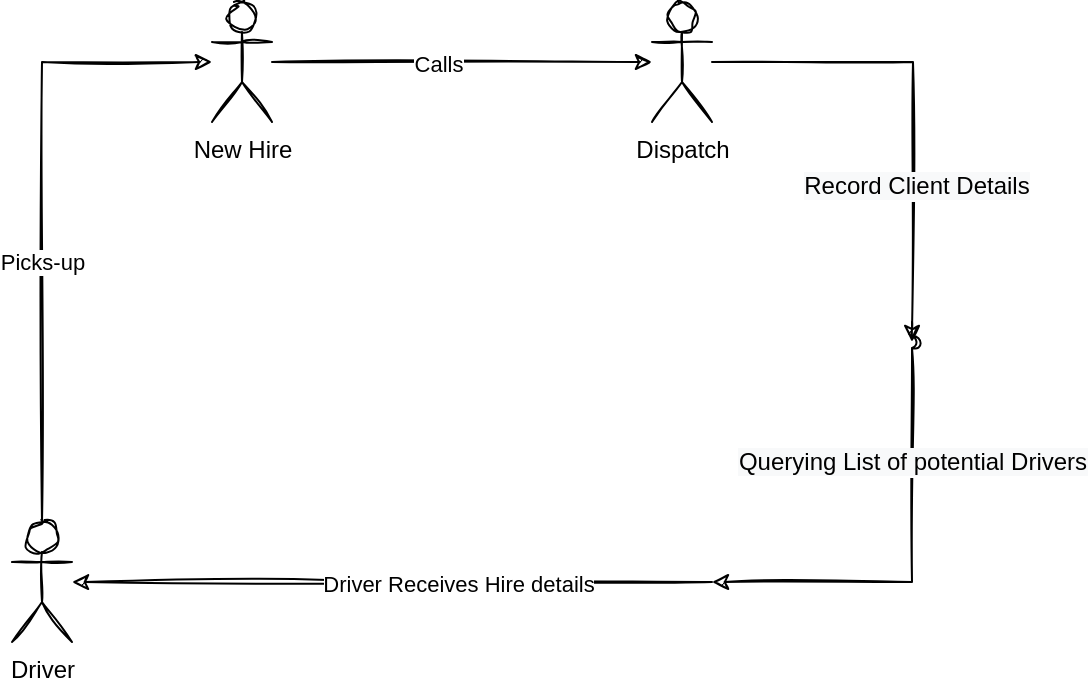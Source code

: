 <mxfile version="20.7.4" type="device" pages="8"><diagram id="F9XfxHfw3zEFjkg6LAxF" name="UML User flow"><mxGraphModel dx="872" dy="527" grid="1" gridSize="10" guides="1" tooltips="1" connect="1" arrows="1" fold="1" page="1" pageScale="1" pageWidth="1169" pageHeight="827" math="0" shadow="0"><root><mxCell id="0"/><mxCell id="1" parent="0"/><mxCell id="VpieI3xFPHOKpSkFcAOp-7" value="" style="rounded=0;orthogonalLoop=1;jettySize=auto;html=1;edgeStyle=orthogonalEdgeStyle;sketch=1;" parent="1" source="VpieI3xFPHOKpSkFcAOp-1" target="VpieI3xFPHOKpSkFcAOp-6" edge="1"><mxGeometry relative="1" as="geometry"/></mxCell><mxCell id="VpieI3xFPHOKpSkFcAOp-13" value="Calls" style="edgeLabel;html=1;align=center;verticalAlign=middle;resizable=0;points=[];sketch=1;" parent="VpieI3xFPHOKpSkFcAOp-7" vertex="1" connectable="0"><mxGeometry x="-0.13" y="-1" relative="1" as="geometry"><mxPoint as="offset"/></mxGeometry></mxCell><mxCell id="VpieI3xFPHOKpSkFcAOp-1" value="New Hire" style="shape=umlActor;verticalLabelPosition=bottom;verticalAlign=top;html=1;outlineConnect=0;sketch=1;" parent="1" vertex="1"><mxGeometry x="180" y="40" width="30" height="60" as="geometry"/></mxCell><mxCell id="VpieI3xFPHOKpSkFcAOp-15" style="rounded=0;orthogonalLoop=1;jettySize=auto;html=1;edgeStyle=orthogonalEdgeStyle;sketch=1;" parent="1" source="VpieI3xFPHOKpSkFcAOp-6" edge="1"><mxGeometry relative="1" as="geometry"><mxPoint x="530" y="210" as="targetPoint"/></mxGeometry></mxCell><mxCell id="eWNi3MAdi_kjbgRJZSzI-1" value="&lt;span style=&quot;font-size: 12px; background-color: rgb(248, 249, 250);&quot;&gt;Record Client Details&lt;/span&gt;" style="edgeLabel;html=1;align=center;verticalAlign=middle;resizable=0;points=[];sketch=1;" parent="VpieI3xFPHOKpSkFcAOp-15" vertex="1" connectable="0"><mxGeometry x="0.353" y="1" relative="1" as="geometry"><mxPoint as="offset"/></mxGeometry></mxCell><mxCell id="VpieI3xFPHOKpSkFcAOp-6" value="Dispatch" style="shape=umlActor;verticalLabelPosition=bottom;verticalAlign=top;html=1;outlineConnect=0;sketch=1;" parent="1" vertex="1"><mxGeometry x="400" y="40" width="30" height="60" as="geometry"/></mxCell><mxCell id="VpieI3xFPHOKpSkFcAOp-22" style="rounded=0;orthogonalLoop=1;jettySize=auto;html=1;edgeStyle=orthogonalEdgeStyle;sketch=1;" parent="1" source="VpieI3xFPHOKpSkFcAOp-11" target="VpieI3xFPHOKpSkFcAOp-1" edge="1"><mxGeometry relative="1" as="geometry"><mxPoint x="115" y="280" as="sourcePoint"/><mxPoint x="135" y="71" as="targetPoint"/><Array as="points"><mxPoint x="95" y="70"/></Array></mxGeometry></mxCell><mxCell id="VpieI3xFPHOKpSkFcAOp-23" value="Picks-up" style="edgeLabel;html=1;align=center;verticalAlign=middle;resizable=0;points=[];sketch=1;" parent="VpieI3xFPHOKpSkFcAOp-22" vertex="1" connectable="0"><mxGeometry x="-0.375" y="-1" relative="1" as="geometry"><mxPoint x="-1" y="-32" as="offset"/></mxGeometry></mxCell><mxCell id="VpieI3xFPHOKpSkFcAOp-11" value="Driver" style="shape=umlActor;verticalLabelPosition=bottom;verticalAlign=top;html=1;outlineConnect=0;sketch=1;" parent="1" vertex="1"><mxGeometry x="80" y="300" width="30" height="60" as="geometry"/></mxCell><mxCell id="VpieI3xFPHOKpSkFcAOp-19" value="" style="rounded=0;orthogonalLoop=1;jettySize=auto;html=1;jumpStyle=arc;edgeStyle=orthogonalEdgeStyle;sketch=1;" parent="1" edge="1"><mxGeometry relative="1" as="geometry"><mxPoint x="530" y="200" as="sourcePoint"/><mxPoint x="430" y="330" as="targetPoint"/><Array as="points"><mxPoint x="530" y="250"/><mxPoint x="530" y="250"/></Array></mxGeometry></mxCell><mxCell id="eWNi3MAdi_kjbgRJZSzI-2" value="&lt;span style=&quot;font-size: 12px; background-color: rgb(248, 249, 250);&quot;&gt;Querying List of potential Drivers&lt;/span&gt;" style="edgeLabel;html=1;align=center;verticalAlign=middle;resizable=0;points=[];sketch=1;" parent="VpieI3xFPHOKpSkFcAOp-19" vertex="1" connectable="0"><mxGeometry x="0.26" y="3" relative="1" as="geometry"><mxPoint x="15" y="-63" as="offset"/></mxGeometry></mxCell><mxCell id="VpieI3xFPHOKpSkFcAOp-28" style="rounded=0;orthogonalLoop=1;jettySize=auto;html=1;edgeStyle=orthogonalEdgeStyle;sketch=1;" parent="1" target="VpieI3xFPHOKpSkFcAOp-11" edge="1"><mxGeometry relative="1" as="geometry"><mxPoint x="430" y="330" as="sourcePoint"/></mxGeometry></mxCell><mxCell id="VpieI3xFPHOKpSkFcAOp-29" value="Driver Receives Hire details" style="edgeLabel;html=1;align=center;verticalAlign=middle;resizable=0;points=[];sketch=1;" parent="VpieI3xFPHOKpSkFcAOp-28" vertex="1" connectable="0"><mxGeometry x="-0.203" relative="1" as="geometry"><mxPoint as="offset"/></mxGeometry></mxCell></root></mxGraphModel></diagram><diagram id="yVFl_OIS-arXCkqs4qWI" name="Use Case Story Flow"><mxGraphModel dx="1497" dy="911" grid="1" gridSize="10" guides="1" tooltips="1" connect="1" arrows="1" fold="1" page="1" pageScale="1" pageWidth="827" pageHeight="1169" math="0" shadow="0"><root><mxCell id="0"/><mxCell id="1" parent="0"/><mxCell id="B5Ln0-Bvs3v-0Ai9Ecb8-1" value="" style="rounded=1;whiteSpace=wrap;html=1;labelBackgroundColor=#99CCFF;sketch=1;hachureGap=4;fontFamily=Helvetica;fontSize=18;fillColor=#1ba1e2;strokeColor=#006EAF;fontColor=#ffffff;arcSize=5;gradientColor=none;" vertex="1" parent="1"><mxGeometry x="30" y="45" width="770" height="1050" as="geometry"/></mxCell><mxCell id="2JqNcQqPvtqGOcQdwqXy-15" value="" style="edgeStyle=orthogonalEdgeStyle;curved=1;rounded=0;hachureGap=4;orthogonalLoop=1;jettySize=auto;html=1;fontFamily=Helvetica;fontSize=18;endArrow=open;startSize=14;endSize=14;sourcePerimeterSpacing=8;targetPerimeterSpacing=8;sketch=1;labelBackgroundColor=#FFFFFF;" edge="1" parent="1" source="2rcgG5cVLYqGjTP5OEAq-1" target="2JqNcQqPvtqGOcQdwqXy-24"><mxGeometry relative="1" as="geometry"><mxPoint x="460" y="209" as="targetPoint"/></mxGeometry></mxCell><mxCell id="2rcgG5cVLYqGjTP5OEAq-1" value="Start" style="strokeWidth=2;html=1;shape=mxgraph.flowchart.start_1;whiteSpace=wrap;hachureGap=4;fontFamily=Helvetica;fontSize=18;sketch=1;labelBackgroundColor=#FFFFFF;" vertex="1" parent="1"><mxGeometry x="370" y="57" width="100" height="60" as="geometry"/></mxCell><mxCell id="2rcgG5cVLYqGjTP5OEAq-2" value="End" style="strokeWidth=2;html=1;shape=mxgraph.flowchart.terminator;whiteSpace=wrap;hachureGap=4;fontFamily=Helvetica;fontSize=18;sketch=1;labelBackgroundColor=#FFFFFF;" vertex="1" parent="1"><mxGeometry x="365.01" y="1027" width="109.99" height="40" as="geometry"/></mxCell><mxCell id="2JqNcQqPvtqGOcQdwqXy-21" value="" style="edgeStyle=orthogonalEdgeStyle;curved=1;rounded=0;hachureGap=4;orthogonalLoop=1;jettySize=auto;html=1;fontFamily=Helvetica;fontSize=18;endArrow=open;startSize=14;endSize=14;sourcePerimeterSpacing=8;targetPerimeterSpacing=8;sketch=1;labelBackgroundColor=#FFFFFF;" edge="1" parent="1" source="2JqNcQqPvtqGOcQdwqXy-24" target="2JqNcQqPvtqGOcQdwqXy-20"><mxGeometry relative="1" as="geometry"><mxPoint x="460" y="325" as="sourcePoint"/></mxGeometry></mxCell><mxCell id="2JqNcQqPvtqGOcQdwqXy-17" value="" style="edgeStyle=orthogonalEdgeStyle;curved=1;rounded=0;hachureGap=4;orthogonalLoop=1;jettySize=auto;html=1;fontFamily=Helvetica;fontSize=18;endArrow=open;startSize=14;endSize=14;sourcePerimeterSpacing=8;targetPerimeterSpacing=8;sketch=1;labelBackgroundColor=#FFFFFF;" edge="1" parent="1" source="2JqNcQqPvtqGOcQdwqXy-16" target="2JqNcQqPvtqGOcQdwqXy-24"><mxGeometry relative="1" as="geometry"><mxPoint x="352" y="267" as="targetPoint"/></mxGeometry></mxCell><mxCell id="2JqNcQqPvtqGOcQdwqXy-19" value="Call" style="edgeLabel;html=1;align=center;verticalAlign=middle;resizable=0;points=[];fontSize=18;fontFamily=Helvetica;sketch=1;labelBackgroundColor=#FFFFFF;" vertex="1" connectable="0" parent="2JqNcQqPvtqGOcQdwqXy-17"><mxGeometry x="0.226" y="-2" relative="1" as="geometry"><mxPoint x="-42" y="-2" as="offset"/></mxGeometry></mxCell><mxCell id="2JqNcQqPvtqGOcQdwqXy-16" value="Client" style="shape=umlActor;verticalLabelPosition=bottom;verticalAlign=top;html=1;outlineConnect=0;fontSize=18;sketch=1;fontFamily=Helvetica;labelBackgroundColor=#FFFFFF;" vertex="1" parent="1"><mxGeometry x="80" y="172" width="30" height="60" as="geometry"/></mxCell><mxCell id="2JqNcQqPvtqGOcQdwqXy-23" value="" style="edgeStyle=orthogonalEdgeStyle;curved=1;rounded=0;hachureGap=4;orthogonalLoop=1;jettySize=auto;html=1;fontFamily=Helvetica;fontSize=18;endArrow=open;startSize=14;endSize=14;sourcePerimeterSpacing=8;targetPerimeterSpacing=8;sketch=1;labelBackgroundColor=#FFFFFF;" edge="1" parent="1" source="2JqNcQqPvtqGOcQdwqXy-25" target="2JqNcQqPvtqGOcQdwqXy-29"><mxGeometry relative="1" as="geometry"><mxPoint x="340" y="527" as="targetPoint"/></mxGeometry></mxCell><mxCell id="2JqNcQqPvtqGOcQdwqXy-26" style="edgeStyle=orthogonalEdgeStyle;curved=1;rounded=0;hachureGap=4;orthogonalLoop=1;jettySize=auto;html=1;fontFamily=Helvetica;fontSize=18;endArrow=open;startSize=14;endSize=14;sourcePerimeterSpacing=8;targetPerimeterSpacing=8;sketch=1;labelBackgroundColor=#FFFFFF;" edge="1" parent="1" source="2JqNcQqPvtqGOcQdwqXy-20" target="2JqNcQqPvtqGOcQdwqXy-25"><mxGeometry relative="1" as="geometry"/></mxCell><mxCell id="2JqNcQqPvtqGOcQdwqXy-20" value="Record Call details" style="rounded=1;whiteSpace=wrap;html=1;absoluteArcSize=1;arcSize=14;strokeWidth=2;hachureGap=4;fontFamily=Helvetica;fontSize=18;sketch=1;labelBackgroundColor=#FFFFFF;" vertex="1" parent="1"><mxGeometry x="330" y="287" width="180" height="50" as="geometry"/></mxCell><mxCell id="2JqNcQqPvtqGOcQdwqXy-24" value="Recieve Client Data" style="shape=parallelogram;html=1;strokeWidth=2;perimeter=parallelogramPerimeter;whiteSpace=wrap;rounded=1;arcSize=12;size=0.23;hachureGap=4;fontFamily=Helvetica;fontSize=18;sketch=1;labelBackgroundColor=#FFFFFF;" vertex="1" parent="1"><mxGeometry x="265" y="177" width="310" height="50" as="geometry"/></mxCell><mxCell id="2JqNcQqPvtqGOcQdwqXy-25" value="Client Hire Data" style="strokeWidth=2;html=1;shape=mxgraph.flowchart.database;whiteSpace=wrap;hachureGap=4;fontFamily=Helvetica;fontSize=18;sketch=1;verticalAlign=bottom;labelBackgroundColor=none;fillStyle=auto;" vertex="1" parent="1"><mxGeometry x="367.5" y="417" width="105" height="100" as="geometry"/></mxCell><mxCell id="2JqNcQqPvtqGOcQdwqXy-30" style="edgeStyle=orthogonalEdgeStyle;curved=1;rounded=0;hachureGap=4;orthogonalLoop=1;jettySize=auto;html=1;fontFamily=Helvetica;fontSize=18;endArrow=open;startSize=14;endSize=14;sourcePerimeterSpacing=8;targetPerimeterSpacing=8;sketch=1;labelBackgroundColor=#FFFFFF;" edge="1" parent="1" source="2JqNcQqPvtqGOcQdwqXy-27" target="2JqNcQqPvtqGOcQdwqXy-29"><mxGeometry relative="1" as="geometry"/></mxCell><mxCell id="2JqNcQqPvtqGOcQdwqXy-27" value="Driver Data" style="strokeWidth=2;html=1;shape=mxgraph.flowchart.database;whiteSpace=wrap;hachureGap=4;fontFamily=Helvetica;fontSize=18;sketch=1;verticalAlign=bottom;labelBackgroundColor=none;" vertex="1" parent="1"><mxGeometry x="610" y="597" width="90" height="90" as="geometry"/></mxCell><mxCell id="2JqNcQqPvtqGOcQdwqXy-31" style="edgeStyle=orthogonalEdgeStyle;curved=1;rounded=0;hachureGap=4;orthogonalLoop=1;jettySize=auto;html=1;fontFamily=Helvetica;fontSize=18;endArrow=open;startSize=14;endSize=14;sourcePerimeterSpacing=8;targetPerimeterSpacing=8;sketch=1;labelBackgroundColor=#FFFFFF;" edge="1" parent="1" source="2JqNcQqPvtqGOcQdwqXy-29" target="2JqNcQqPvtqGOcQdwqXy-33"><mxGeometry relative="1" as="geometry"><mxPoint x="410" y="802" as="targetPoint"/></mxGeometry></mxCell><mxCell id="2JqNcQqPvtqGOcQdwqXy-29" value="Sort By Nearest Driver to Hire" style="verticalLabelPosition=bottom;verticalAlign=top;html=1;shape=mxgraph.flowchart.sort;hachureGap=4;fontFamily=Helvetica;fontSize=18;sketch=1;labelBackgroundColor=#FFFFFF;" vertex="1" parent="1"><mxGeometry x="370" y="592" width="100" height="100" as="geometry"/></mxCell><mxCell id="2JqNcQqPvtqGOcQdwqXy-35" style="edgeStyle=orthogonalEdgeStyle;curved=1;rounded=0;hachureGap=4;orthogonalLoop=1;jettySize=auto;html=1;fontFamily=Helvetica;fontSize=18;endArrow=open;startSize=14;endSize=14;sourcePerimeterSpacing=8;targetPerimeterSpacing=8;sketch=1;labelBackgroundColor=#FFFFFF;" edge="1" parent="1" source="2JqNcQqPvtqGOcQdwqXy-32" target="2JqNcQqPvtqGOcQdwqXy-36"><mxGeometry relative="1" as="geometry"><mxPoint x="900.0" y="1066" as="targetPoint"/></mxGeometry></mxCell><mxCell id="2JqNcQqPvtqGOcQdwqXy-38" style="edgeStyle=orthogonalEdgeStyle;curved=1;rounded=0;hachureGap=4;orthogonalLoop=1;jettySize=auto;html=1;fontFamily=Helvetica;fontSize=18;endArrow=open;startSize=14;endSize=14;sourcePerimeterSpacing=8;targetPerimeterSpacing=8;sketch=1;labelBackgroundColor=#FFFFFF;" edge="1" parent="1" source="2JqNcQqPvtqGOcQdwqXy-32" target="2rcgG5cVLYqGjTP5OEAq-2"><mxGeometry relative="1" as="geometry"/></mxCell><mxCell id="2JqNcQqPvtqGOcQdwqXy-32" value="Send Client Data to Driver" style="shape=parallelogram;html=1;strokeWidth=2;perimeter=parallelogramPerimeter;whiteSpace=wrap;rounded=1;arcSize=12;size=0.23;hachureGap=4;fontFamily=Helvetica;fontSize=18;sketch=1;labelBackgroundColor=#FFFFFF;" vertex="1" parent="1"><mxGeometry x="245.63" y="907" width="348.75" height="40" as="geometry"/></mxCell><mxCell id="2JqNcQqPvtqGOcQdwqXy-34" style="edgeStyle=orthogonalEdgeStyle;curved=1;rounded=0;hachureGap=4;orthogonalLoop=1;jettySize=auto;html=1;fontFamily=Helvetica;fontSize=18;endArrow=open;startSize=14;endSize=14;sourcePerimeterSpacing=8;targetPerimeterSpacing=8;sketch=1;labelBackgroundColor=#FFFFFF;" edge="1" parent="1" source="2JqNcQqPvtqGOcQdwqXy-33" target="2JqNcQqPvtqGOcQdwqXy-32"><mxGeometry relative="1" as="geometry"><mxPoint x="461.309" y="935" as="sourcePoint"/></mxGeometry></mxCell><mxCell id="2JqNcQqPvtqGOcQdwqXy-33" value="Select best Driver for hire" style="rounded=1;whiteSpace=wrap;html=1;absoluteArcSize=1;arcSize=14;strokeWidth=2;hachureGap=4;fontFamily=Helvetica;fontSize=18;sketch=1;labelBackgroundColor=#FFFFFF;" vertex="1" parent="1"><mxGeometry x="295" y="777" width="250" height="50" as="geometry"/></mxCell><mxCell id="2JqNcQqPvtqGOcQdwqXy-36" value="Driver" style="shape=umlActor;verticalLabelPosition=bottom;verticalAlign=top;html=1;outlineConnect=0;fontSize=18;sketch=1;fontFamily=Helvetica;labelBackgroundColor=#FFFFFF;" vertex="1" parent="1"><mxGeometry x="710" y="907" width="30" height="60" as="geometry"/></mxCell></root></mxGraphModel></diagram><diagram name="Simplified Use Case#" id="ZYi_xQAm0ld8EPDnW4hI"><mxGraphModel dx="872" dy="527" grid="1" gridSize="10" guides="1" tooltips="1" connect="1" arrows="1" fold="1" page="1" pageScale="1" pageWidth="1169" pageHeight="827" math="0" shadow="0"><root><mxCell id="_dK6l9Q8haFtude7fU3v-0"/><mxCell id="_dK6l9Q8haFtude7fU3v-1" parent="_dK6l9Q8haFtude7fU3v-0"/><mxCell id="Vc2hnc_KX0kNceMzqBMn-10" value="" style="html=1;rounded=1;arcSize=5;imageHeight=24;" parent="_dK6l9Q8haFtude7fU3v-1" vertex="1"><mxGeometry x="160" y="70" width="430" height="310" as="geometry"/></mxCell><mxCell id="Vc2hnc_KX0kNceMzqBMn-6" style="rounded=0;orthogonalLoop=1;jettySize=auto;html=1;endArrow=none;endFill=0;" parent="_dK6l9Q8haFtude7fU3v-1" source="_dK6l9Q8haFtude7fU3v-4" target="Vc2hnc_KX0kNceMzqBMn-2" edge="1"><mxGeometry relative="1" as="geometry"/></mxCell><mxCell id="Vc2hnc_KX0kNceMzqBMn-16" style="edgeStyle=none;rounded=0;orthogonalLoop=1;jettySize=auto;html=1;endArrow=none;endFill=0;" parent="_dK6l9Q8haFtude7fU3v-1" source="_dK6l9Q8haFtude7fU3v-4" target="Vc2hnc_KX0kNceMzqBMn-14" edge="1"><mxGeometry relative="1" as="geometry"/></mxCell><mxCell id="_dK6l9Q8haFtude7fU3v-4" value="Hire&lt;br&gt;" style="shape=umlActor;verticalLabelPosition=bottom;verticalAlign=top;html=1;outlineConnect=0;" parent="_dK6l9Q8haFtude7fU3v-1" vertex="1"><mxGeometry x="40" y="260" width="30" height="60" as="geometry"/></mxCell><mxCell id="Vc2hnc_KX0kNceMzqBMn-7" style="edgeStyle=none;rounded=0;orthogonalLoop=1;jettySize=auto;html=1;endArrow=none;endFill=0;" parent="_dK6l9Q8haFtude7fU3v-1" source="_dK6l9Q8haFtude7fU3v-6" target="Vc2hnc_KX0kNceMzqBMn-5" edge="1"><mxGeometry relative="1" as="geometry"/></mxCell><mxCell id="Vc2hnc_KX0kNceMzqBMn-13" style="edgeStyle=none;rounded=0;orthogonalLoop=1;jettySize=auto;html=1;endArrow=none;endFill=0;" parent="_dK6l9Q8haFtude7fU3v-1" source="_dK6l9Q8haFtude7fU3v-6" target="Vc2hnc_KX0kNceMzqBMn-11" edge="1"><mxGeometry relative="1" as="geometry"/></mxCell><mxCell id="_dK6l9Q8haFtude7fU3v-6" value="Dispatch" style="shape=umlActor;verticalLabelPosition=bottom;verticalAlign=top;html=1;outlineConnect=0;" parent="_dK6l9Q8haFtude7fU3v-1" vertex="1"><mxGeometry x="670" y="150" width="30" height="60" as="geometry"/></mxCell><mxCell id="Vc2hnc_KX0kNceMzqBMn-8" style="edgeStyle=none;rounded=0;orthogonalLoop=1;jettySize=auto;html=1;endArrow=none;endFill=0;" parent="_dK6l9Q8haFtude7fU3v-1" source="_dK6l9Q8haFtude7fU3v-9" target="Vc2hnc_KX0kNceMzqBMn-3" edge="1"><mxGeometry relative="1" as="geometry"/></mxCell><mxCell id="Vc2hnc_KX0kNceMzqBMn-15" style="edgeStyle=none;rounded=0;orthogonalLoop=1;jettySize=auto;html=1;endArrow=none;endFill=0;" parent="_dK6l9Q8haFtude7fU3v-1" source="_dK6l9Q8haFtude7fU3v-9" target="Vc2hnc_KX0kNceMzqBMn-14" edge="1"><mxGeometry relative="1" as="geometry"/></mxCell><mxCell id="_dK6l9Q8haFtude7fU3v-9" value="Driver" style="shape=umlActor;verticalLabelPosition=bottom;verticalAlign=top;html=1;outlineConnect=0;" parent="_dK6l9Q8haFtude7fU3v-1" vertex="1"><mxGeometry x="650" y="340" width="30" height="60" as="geometry"/></mxCell><mxCell id="Vc2hnc_KX0kNceMzqBMn-2" value="Order Taxi" style="ellipse;whiteSpace=wrap;html=1;" parent="_dK6l9Q8haFtude7fU3v-1" vertex="1"><mxGeometry x="200" y="150" width="140" height="70" as="geometry"/></mxCell><mxCell id="Vc2hnc_KX0kNceMzqBMn-3" value="Report State" style="ellipse;whiteSpace=wrap;html=1;" parent="_dK6l9Q8haFtude7fU3v-1" vertex="1"><mxGeometry x="370" y="280" width="140" height="70" as="geometry"/></mxCell><mxCell id="Vc2hnc_KX0kNceMzqBMn-5" value="Assign Hire" style="ellipse;whiteSpace=wrap;html=1;" parent="_dK6l9Q8haFtude7fU3v-1" vertex="1"><mxGeometry x="370" y="190" width="140" height="70" as="geometry"/></mxCell><mxCell id="Vc2hnc_KX0kNceMzqBMn-11" value="Log Hire" style="ellipse;whiteSpace=wrap;html=1;" parent="_dK6l9Q8haFtude7fU3v-1" vertex="1"><mxGeometry x="370" y="90" width="140" height="70" as="geometry"/></mxCell><mxCell id="Vc2hnc_KX0kNceMzqBMn-14" value="Travel" style="ellipse;whiteSpace=wrap;html=1;" parent="_dK6l9Q8haFtude7fU3v-1" vertex="1"><mxGeometry x="200" y="480" width="140" height="70" as="geometry"/></mxCell></root></mxGraphModel></diagram><diagram name="Extended Use Case" id="h3PLhwMIADD8KdfHs4td"><mxGraphModel dx="1422" dy="865" grid="1" gridSize="10" guides="1" tooltips="1" connect="1" arrows="1" fold="1" page="1" pageScale="1" pageWidth="1169" pageHeight="827" math="0" shadow="0"><root><mxCell id="N-9i4z6xo03z93ygnLdg-0"/><mxCell id="N-9i4z6xo03z93ygnLdg-1" parent="N-9i4z6xo03z93ygnLdg-0"/><mxCell id="uBavUn3mRihIyVt34bwM-7" value="" style="rounded=1;whiteSpace=wrap;html=1;arcSize=5;sketch=1;fillColor=#1ba1e2;strokeColor=#006EAF;fontColor=#ffffff;" parent="N-9i4z6xo03z93ygnLdg-1" vertex="1"><mxGeometry x="129" y="119" width="890" height="590" as="geometry"/></mxCell><mxCell id="N-9i4z6xo03z93ygnLdg-3" style="rounded=0;orthogonalLoop=1;jettySize=auto;html=1;endArrow=none;endFill=0;sketch=1;" parent="N-9i4z6xo03z93ygnLdg-1" source="N-9i4z6xo03z93ygnLdg-5" target="N-9i4z6xo03z93ygnLdg-12" edge="1"><mxGeometry relative="1" as="geometry"/></mxCell><mxCell id="N-9i4z6xo03z93ygnLdg-5" value="Hire&lt;br&gt;" style="shape=umlActor;verticalLabelPosition=bottom;verticalAlign=top;html=1;outlineConnect=0;sketch=1;" parent="N-9i4z6xo03z93ygnLdg-1" vertex="1"><mxGeometry x="89" y="349" width="30" height="60" as="geometry"/></mxCell><mxCell id="N-9i4z6xo03z93ygnLdg-6" style="edgeStyle=none;rounded=0;orthogonalLoop=1;jettySize=auto;html=1;endArrow=none;endFill=0;sketch=1;" parent="N-9i4z6xo03z93ygnLdg-1" source="N-9i4z6xo03z93ygnLdg-8" target="N-9i4z6xo03z93ygnLdg-14" edge="1"><mxGeometry relative="1" as="geometry"/></mxCell><mxCell id="N-9i4z6xo03z93ygnLdg-7" style="edgeStyle=none;rounded=0;orthogonalLoop=1;jettySize=auto;html=1;endArrow=none;endFill=0;sketch=1;" parent="N-9i4z6xo03z93ygnLdg-1" source="N-9i4z6xo03z93ygnLdg-8" target="N-9i4z6xo03z93ygnLdg-15" edge="1"><mxGeometry relative="1" as="geometry"/></mxCell><mxCell id="N-9i4z6xo03z93ygnLdg-8" value="Dispatch" style="shape=umlActor;verticalLabelPosition=bottom;verticalAlign=top;html=1;outlineConnect=0;sketch=1;" parent="N-9i4z6xo03z93ygnLdg-1" vertex="1"><mxGeometry x="1049" y="259" width="30" height="60" as="geometry"/></mxCell><mxCell id="N-9i4z6xo03z93ygnLdg-9" style="edgeStyle=none;rounded=0;orthogonalLoop=1;jettySize=auto;html=1;endArrow=none;endFill=0;sketch=1;" parent="N-9i4z6xo03z93ygnLdg-1" source="N-9i4z6xo03z93ygnLdg-11" target="N-9i4z6xo03z93ygnLdg-13" edge="1"><mxGeometry relative="1" as="geometry"/></mxCell><mxCell id="N-9i4z6xo03z93ygnLdg-11" value="Driver" style="shape=umlActor;verticalLabelPosition=bottom;verticalAlign=top;html=1;outlineConnect=0;sketch=1;" parent="N-9i4z6xo03z93ygnLdg-1" vertex="1"><mxGeometry x="1039" y="569" width="30" height="60" as="geometry"/></mxCell><mxCell id="I8GR9DdunSh9j8A7rAWp-1" value="" style="rounded=0;orthogonalLoop=1;jettySize=auto;html=1;dashed=1;endArrow=open;endFill=0;sketch=1;" parent="N-9i4z6xo03z93ygnLdg-1" source="N-9i4z6xo03z93ygnLdg-12" target="I8GR9DdunSh9j8A7rAWp-0" edge="1"><mxGeometry relative="1" as="geometry"/></mxCell><mxCell id="I8GR9DdunSh9j8A7rAWp-2" value="&amp;lt;&amp;lt;Includes&amp;gt;&amp;gt;" style="edgeLabel;html=1;align=center;verticalAlign=middle;resizable=0;points=[];sketch=1;" parent="I8GR9DdunSh9j8A7rAWp-1" vertex="1" connectable="0"><mxGeometry x="0.258" y="-1" relative="1" as="geometry"><mxPoint x="-1" y="1" as="offset"/></mxGeometry></mxCell><mxCell id="N-9i4z6xo03z93ygnLdg-12" value="Order Taxi" style="ellipse;whiteSpace=wrap;html=1;sketch=1;" parent="N-9i4z6xo03z93ygnLdg-1" vertex="1"><mxGeometry x="169" y="409" width="140" height="70" as="geometry"/></mxCell><mxCell id="N-9i4z6xo03z93ygnLdg-13" value="Report State" style="ellipse;whiteSpace=wrap;html=1;sketch=1;" parent="N-9i4z6xo03z93ygnLdg-1" vertex="1"><mxGeometry x="799" y="468" width="140" height="70" as="geometry"/></mxCell><mxCell id="I8GR9DdunSh9j8A7rAWp-5" value="" style="edgeStyle=none;rounded=0;orthogonalLoop=1;jettySize=auto;html=1;dashed=1;endArrow=open;endFill=0;sketch=1;" parent="N-9i4z6xo03z93ygnLdg-1" source="N-9i4z6xo03z93ygnLdg-14" target="I8GR9DdunSh9j8A7rAWp-4" edge="1"><mxGeometry relative="1" as="geometry"/></mxCell><mxCell id="uBavUn3mRihIyVt34bwM-11" value="&amp;lt;&amp;lt;Includes&amp;gt;&amp;gt;" style="edgeLabel;html=1;align=center;verticalAlign=middle;resizable=0;points=[];sketch=1;" parent="I8GR9DdunSh9j8A7rAWp-5" vertex="1" connectable="0"><mxGeometry x="-0.397" y="-1" relative="1" as="geometry"><mxPoint x="-24" y="-13" as="offset"/></mxGeometry></mxCell><mxCell id="I8GR9DdunSh9j8A7rAWp-7" value="" style="edgeStyle=none;rounded=0;orthogonalLoop=1;jettySize=auto;html=1;dashed=1;endArrow=open;endFill=0;sketch=1;" parent="N-9i4z6xo03z93ygnLdg-1" source="N-9i4z6xo03z93ygnLdg-14" target="I8GR9DdunSh9j8A7rAWp-6" edge="1"><mxGeometry relative="1" as="geometry"/></mxCell><mxCell id="uBavUn3mRihIyVt34bwM-12" value="&amp;lt;&amp;lt;Includes&amp;gt;&amp;gt;" style="edgeLabel;html=1;align=center;verticalAlign=middle;resizable=0;points=[];sketch=1;" parent="I8GR9DdunSh9j8A7rAWp-7" vertex="1" connectable="0"><mxGeometry x="-0.314" y="-1" relative="1" as="geometry"><mxPoint as="offset"/></mxGeometry></mxCell><mxCell id="N-9i4z6xo03z93ygnLdg-14" value="Assign Hire" style="ellipse;whiteSpace=wrap;html=1;sketch=1;" parent="N-9i4z6xo03z93ygnLdg-1" vertex="1"><mxGeometry x="739" y="289" width="140" height="70" as="geometry"/></mxCell><mxCell id="N-9i4z6xo03z93ygnLdg-15" value="Log Hire" style="ellipse;whiteSpace=wrap;html=1;sketch=1;" parent="N-9i4z6xo03z93ygnLdg-1" vertex="1"><mxGeometry x="789" y="149" width="140" height="70" as="geometry"/></mxCell><mxCell id="I8GR9DdunSh9j8A7rAWp-0" value="Submit Hire Detaiils" style="ellipse;whiteSpace=wrap;html=1;sketch=1;" parent="N-9i4z6xo03z93ygnLdg-1" vertex="1"><mxGeometry x="169" y="259" width="140" height="70" as="geometry"/></mxCell><mxCell id="uBavUn3mRihIyVt34bwM-9" value="" style="edgeStyle=none;rounded=0;orthogonalLoop=1;jettySize=auto;html=1;endArrow=open;endFill=0;dashed=1;sketch=1;" parent="N-9i4z6xo03z93ygnLdg-1" source="N-9i4z6xo03z93ygnLdg-14" target="uBavUn3mRihIyVt34bwM-8" edge="1"><mxGeometry relative="1" as="geometry"/></mxCell><mxCell id="uBavUn3mRihIyVt34bwM-10" value="&amp;lt;&amp;lt;Includes&amp;gt;&amp;gt;" style="edgeLabel;html=1;align=center;verticalAlign=middle;resizable=0;points=[];sketch=1;" parent="uBavUn3mRihIyVt34bwM-9" vertex="1" connectable="0"><mxGeometry x="-0.473" y="-1" relative="1" as="geometry"><mxPoint x="-89" y="-21" as="offset"/></mxGeometry></mxCell><mxCell id="I8GR9DdunSh9j8A7rAWp-4" value="Find Nearest Driver" style="ellipse;whiteSpace=wrap;html=1;sketch=1;" parent="N-9i4z6xo03z93ygnLdg-1" vertex="1"><mxGeometry x="559" y="149" width="140" height="70" as="geometry"/></mxCell><mxCell id="I8GR9DdunSh9j8A7rAWp-6" value="Send Hire Request" style="ellipse;whiteSpace=wrap;html=1;sketch=1;" parent="N-9i4z6xo03z93ygnLdg-1" vertex="1"><mxGeometry x="419" y="299" width="140" height="70" as="geometry"/></mxCell><mxCell id="I8GR9DdunSh9j8A7rAWp-10" style="edgeStyle=none;rounded=0;orthogonalLoop=1;jettySize=auto;html=1;endArrow=block;endFill=0;dashed=1;sketch=1;" parent="N-9i4z6xo03z93ygnLdg-1" source="I8GR9DdunSh9j8A7rAWp-8" target="N-9i4z6xo03z93ygnLdg-13" edge="1"><mxGeometry relative="1" as="geometry"><mxPoint x="634.004" y="433.0" as="sourcePoint"/><mxPoint x="792.581" y="462.875" as="targetPoint"/></mxGeometry></mxCell><mxCell id="uBavUn3mRihIyVt34bwM-2" value="&amp;lt;&amp;lt;Extends&amp;gt;&amp;gt;" style="edgeLabel;html=1;align=center;verticalAlign=middle;resizable=0;points=[];sketch=1;" parent="I8GR9DdunSh9j8A7rAWp-10" vertex="1" connectable="0"><mxGeometry x="-0.421" relative="1" as="geometry"><mxPoint as="offset"/></mxGeometry></mxCell><mxCell id="I8GR9DdunSh9j8A7rAWp-8" value="Accept Hire" style="ellipse;whiteSpace=wrap;html=1;sketch=1;" parent="N-9i4z6xo03z93ygnLdg-1" vertex="1"><mxGeometry x="479" y="389" width="140" height="70" as="geometry"/></mxCell><mxCell id="I8GR9DdunSh9j8A7rAWp-11" style="edgeStyle=none;rounded=0;orthogonalLoop=1;jettySize=auto;html=1;endArrow=block;endFill=0;dashed=1;sketch=1;" parent="N-9i4z6xo03z93ygnLdg-1" source="I8GR9DdunSh9j8A7rAWp-9" target="N-9i4z6xo03z93ygnLdg-13" edge="1"><mxGeometry relative="1" as="geometry"/></mxCell><mxCell id="uBavUn3mRihIyVt34bwM-3" value="&amp;lt;&amp;lt;Extends&amp;gt;&amp;gt;" style="edgeLabel;html=1;align=center;verticalAlign=middle;resizable=0;points=[];sketch=1;" parent="I8GR9DdunSh9j8A7rAWp-11" vertex="1" connectable="0"><mxGeometry x="-0.475" y="-5" relative="1" as="geometry"><mxPoint x="13" y="-10" as="offset"/></mxGeometry></mxCell><mxCell id="I8GR9DdunSh9j8A7rAWp-9" value="Reject Hire" style="ellipse;whiteSpace=wrap;html=1;sketch=1;" parent="N-9i4z6xo03z93ygnLdg-1" vertex="1"><mxGeometry x="419" y="489" width="140" height="70" as="geometry"/></mxCell><mxCell id="uBavUn3mRihIyVt34bwM-1" style="edgeStyle=none;rounded=0;orthogonalLoop=1;jettySize=auto;html=1;endArrow=block;endFill=0;dashed=1;sketch=1;" parent="N-9i4z6xo03z93ygnLdg-1" source="uBavUn3mRihIyVt34bwM-0" target="N-9i4z6xo03z93ygnLdg-13" edge="1"><mxGeometry relative="1" as="geometry"/></mxCell><mxCell id="uBavUn3mRihIyVt34bwM-4" value="&amp;lt;&amp;lt;Extends&amp;gt;&amp;gt;" style="edgeLabel;html=1;align=center;verticalAlign=middle;resizable=0;points=[];sketch=1;" parent="uBavUn3mRihIyVt34bwM-1" vertex="1" connectable="0"><mxGeometry x="-0.267" relative="1" as="geometry"><mxPoint as="offset"/></mxGeometry></mxCell><mxCell id="uBavUn3mRihIyVt34bwM-0" value="Clock in/out" style="ellipse;whiteSpace=wrap;html=1;sketch=1;" parent="N-9i4z6xo03z93ygnLdg-1" vertex="1"><mxGeometry x="479" y="589" width="140" height="70" as="geometry"/></mxCell><mxCell id="uBavUn3mRihIyVt34bwM-8" value="Check Driver State" style="ellipse;whiteSpace=wrap;html=1;sketch=1;" parent="N-9i4z6xo03z93ygnLdg-1" vertex="1"><mxGeometry x="389" y="189" width="140" height="70" as="geometry"/></mxCell></root></mxGraphModel></diagram><diagram id="iP1Y1JRYrJSKMd4oFuDw" name="General Class Diagram"><mxGraphModel dx="2031" dy="2063" grid="1" gridSize="10" guides="1" tooltips="1" connect="1" arrows="1" fold="1" page="1" pageScale="1" pageWidth="1169" pageHeight="827" math="0" shadow="0"><root><mxCell id="0"/><mxCell id="1" parent="0"/><mxCell id="Wp50UIHLZ-wemwlYqtnp-125" style="edgeStyle=orthogonalEdgeStyle;rounded=0;orthogonalLoop=1;jettySize=auto;html=1;startArrow=none;startFill=0;endArrow=none;endFill=0;labelBackgroundColor=#FFFFFF;fontColor=#000000;" parent="1" source="Wp50UIHLZ-wemwlYqtnp-84" target="Wp50UIHLZ-wemwlYqtnp-113" edge="1"><mxGeometry relative="1" as="geometry"/></mxCell><mxCell id="Wp50UIHLZ-wemwlYqtnp-127" style="edgeStyle=orthogonalEdgeStyle;rounded=0;orthogonalLoop=1;jettySize=auto;html=1;startArrow=none;startFill=0;endArrow=none;endFill=0;labelBackgroundColor=#FFFFFF;fontColor=#000000;" parent="1" source="Wp50UIHLZ-wemwlYqtnp-109" target="Wp50UIHLZ-wemwlYqtnp-117" edge="1"><mxGeometry relative="1" as="geometry"><Array as="points"><mxPoint x="190" y="210"/><mxPoint x="650" y="210"/><mxPoint x="650" y="235"/></Array></mxGeometry></mxCell><mxCell id="Wp50UIHLZ-wemwlYqtnp-128" style="edgeStyle=orthogonalEdgeStyle;rounded=0;orthogonalLoop=1;jettySize=auto;html=1;startArrow=none;startFill=0;endArrow=none;endFill=0;labelBackgroundColor=#FFFFFF;fontColor=#000000;" parent="1" source="Wp50UIHLZ-wemwlYqtnp-117" target="Wp50UIHLZ-wemwlYqtnp-84" edge="1"><mxGeometry relative="1" as="geometry"><Array as="points"><mxPoint x="1090" y="650"/></Array></mxGeometry></mxCell><mxCell id="Wp50UIHLZ-wemwlYqtnp-133" style="edgeStyle=orthogonalEdgeStyle;rounded=0;orthogonalLoop=1;jettySize=auto;html=1;startArrow=none;startFill=0;endArrow=none;endFill=0;labelBackgroundColor=#FFFFFF;fontColor=#000000;" parent="1" source="Wp50UIHLZ-wemwlYqtnp-129" target="Wp50UIHLZ-wemwlYqtnp-84" edge="1"><mxGeometry relative="1" as="geometry"><Array as="points"><mxPoint x="1050" y="655"/></Array></mxGeometry></mxCell><mxCell id="tf5TyG4hyIuUagcUrTOm-22" style="edgeStyle=orthogonalEdgeStyle;rounded=0;orthogonalLoop=1;jettySize=auto;html=1;fontSize=11;startArrow=none;startFill=0;endArrow=none;endFill=0;labelBackgroundColor=#FFFFFF;fontColor=#000000;" parent="1" source="tf5TyG4hyIuUagcUrTOm-1" target="Wp50UIHLZ-wemwlYqtnp-84" edge="1"><mxGeometry relative="1" as="geometry"><Array as="points"><mxPoint x="890" y="650"/></Array></mxGeometry></mxCell><mxCell id="tf5TyG4hyIuUagcUrTOm-27" style="edgeStyle=orthogonalEdgeStyle;rounded=0;orthogonalLoop=1;jettySize=auto;html=1;fontSize=11;startArrow=none;startFill=0;endArrow=none;endFill=0;labelBackgroundColor=#FFFFFF;fontColor=#000000;" parent="1" source="tf5TyG4hyIuUagcUrTOm-23" target="Wp50UIHLZ-wemwlYqtnp-117" edge="1"><mxGeometry relative="1" as="geometry"><Array as="points"><mxPoint x="310" y="235"/></Array></mxGeometry></mxCell><mxCell id="kbwiCXtGIXDYCrDzK1Jz-1" value="" style="group" parent="1" vertex="1" connectable="0"><mxGeometry x="1250" y="-70" width="490" height="440" as="geometry"/></mxCell><mxCell id="Wp50UIHLZ-wemwlYqtnp-69" value="Control" style="shape=folder;fontStyle=1;spacingTop=10;tabWidth=40;tabHeight=14;tabPosition=left;html=1;verticalAlign=top;fillColor=#1ba1e2;strokeColor=#006EAF;sketch=1;labelBackgroundColor=#FFFFFF;fontColor=#000000;" parent="kbwiCXtGIXDYCrDzK1Jz-1" vertex="1"><mxGeometry width="480" height="440" as="geometry"/></mxCell><mxCell id="Wp50UIHLZ-wemwlYqtnp-113" value="FileImport" style="swimlane;fontStyle=1;align=center;verticalAlign=top;childLayout=stackLayout;horizontal=1;startSize=26;horizontalStack=0;resizeParent=1;resizeParentMax=0;resizeLast=0;collapsible=1;marginBottom=0;labelBackgroundColor=#FFFFFF;fontColor=#000000;" parent="kbwiCXtGIXDYCrDzK1Jz-1" vertex="1"><mxGeometry x="195" y="300" width="160" height="146" as="geometry"><mxRectangle x="195" y="300" width="150" height="60" as="alternateBounds"/></mxGeometry></mxCell><mxCell id="Wp50UIHLZ-wemwlYqtnp-114" value="+ field: type" style="text;strokeColor=none;fillColor=none;align=left;verticalAlign=top;spacingLeft=4;spacingRight=4;overflow=hidden;rotatable=0;points=[[0,0.5],[1,0.5]];portConstraint=eastwest;" parent="Wp50UIHLZ-wemwlYqtnp-113" vertex="1"><mxGeometry y="26" width="160" height="52" as="geometry"/></mxCell><mxCell id="Wp50UIHLZ-wemwlYqtnp-115" value="" style="line;strokeWidth=1;fillColor=none;align=left;verticalAlign=middle;spacingTop=-1;spacingLeft=3;spacingRight=3;rotatable=0;labelPosition=right;points=[];portConstraint=eastwest;strokeColor=inherit;" parent="Wp50UIHLZ-wemwlYqtnp-113" vertex="1"><mxGeometry y="78" width="160" height="16" as="geometry"/></mxCell><mxCell id="Wp50UIHLZ-wemwlYqtnp-116" value="+ method(type): type" style="text;strokeColor=none;fillColor=none;align=left;verticalAlign=top;spacingLeft=4;spacingRight=4;overflow=hidden;rotatable=0;points=[[0,0.5],[1,0.5]];portConstraint=eastwest;" parent="Wp50UIHLZ-wemwlYqtnp-113" vertex="1"><mxGeometry y="94" width="160" height="52" as="geometry"/></mxCell><mxCell id="Wp50UIHLZ-wemwlYqtnp-117" value="Events" style="swimlane;fontStyle=1;align=center;verticalAlign=top;childLayout=stackLayout;horizontal=1;startSize=26;horizontalStack=0;resizeParent=1;resizeParentMax=0;resizeLast=0;collapsible=1;marginBottom=0;labelBackgroundColor=#FFFFFF;fontColor=#000000;" parent="kbwiCXtGIXDYCrDzK1Jz-1" vertex="1"><mxGeometry x="330" y="60" width="160" height="146" as="geometry"><mxRectangle x="330" y="60" width="120" height="60" as="alternateBounds"/></mxGeometry></mxCell><mxCell id="Wp50UIHLZ-wemwlYqtnp-118" value="+ field: type" style="text;strokeColor=none;fillColor=none;align=left;verticalAlign=top;spacingLeft=4;spacingRight=4;overflow=hidden;rotatable=0;points=[[0,0.5],[1,0.5]];portConstraint=eastwest;" parent="Wp50UIHLZ-wemwlYqtnp-117" vertex="1"><mxGeometry y="26" width="160" height="52" as="geometry"/></mxCell><mxCell id="Wp50UIHLZ-wemwlYqtnp-119" value="" style="line;strokeWidth=1;fillColor=none;align=left;verticalAlign=middle;spacingTop=-1;spacingLeft=3;spacingRight=3;rotatable=0;labelPosition=right;points=[];portConstraint=eastwest;strokeColor=inherit;" parent="Wp50UIHLZ-wemwlYqtnp-117" vertex="1"><mxGeometry y="78" width="160" height="16" as="geometry"/></mxCell><mxCell id="Wp50UIHLZ-wemwlYqtnp-120" value="+ method(type): type" style="text;strokeColor=none;fillColor=none;align=left;verticalAlign=top;spacingLeft=4;spacingRight=4;overflow=hidden;rotatable=0;points=[[0,0.5],[1,0.5]];portConstraint=eastwest;" parent="Wp50UIHLZ-wemwlYqtnp-117" vertex="1"><mxGeometry y="94" width="160" height="52" as="geometry"/></mxCell><mxCell id="Wp50UIHLZ-wemwlYqtnp-129" value="FileExport" style="swimlane;fontStyle=1;align=center;verticalAlign=top;childLayout=stackLayout;horizontal=1;startSize=26;horizontalStack=0;resizeParent=1;resizeParentMax=0;resizeLast=0;collapsible=1;marginBottom=0;labelBackgroundColor=#FFFFFF;fontColor=#000000;" parent="kbwiCXtGIXDYCrDzK1Jz-1" vertex="1"><mxGeometry x="270" y="220" width="160" height="146" as="geometry"><mxRectangle x="270" y="220" width="150" height="60" as="alternateBounds"/></mxGeometry></mxCell><mxCell id="Wp50UIHLZ-wemwlYqtnp-130" value="+ field: type" style="text;strokeColor=none;fillColor=none;align=left;verticalAlign=top;spacingLeft=4;spacingRight=4;overflow=hidden;rotatable=0;points=[[0,0.5],[1,0.5]];portConstraint=eastwest;" parent="Wp50UIHLZ-wemwlYqtnp-129" vertex="1"><mxGeometry y="26" width="160" height="52" as="geometry"/></mxCell><mxCell id="Wp50UIHLZ-wemwlYqtnp-131" value="" style="line;strokeWidth=1;fillColor=none;align=left;verticalAlign=middle;spacingTop=-1;spacingLeft=3;spacingRight=3;rotatable=0;labelPosition=right;points=[];portConstraint=eastwest;strokeColor=inherit;" parent="Wp50UIHLZ-wemwlYqtnp-129" vertex="1"><mxGeometry y="78" width="160" height="16" as="geometry"/></mxCell><mxCell id="Wp50UIHLZ-wemwlYqtnp-132" value="+ method(type): type" style="text;strokeColor=none;fillColor=none;align=left;verticalAlign=top;spacingLeft=4;spacingRight=4;overflow=hidden;rotatable=0;points=[[0,0.5],[1,0.5]];portConstraint=eastwest;" parent="Wp50UIHLZ-wemwlYqtnp-129" vertex="1"><mxGeometry y="94" width="160" height="52" as="geometry"/></mxCell><mxCell id="tf5TyG4hyIuUagcUrTOm-1" value="DriverReporting" style="swimlane;fontStyle=1;align=center;verticalAlign=top;childLayout=stackLayout;horizontal=1;startSize=26;horizontalStack=0;resizeParent=1;resizeParentMax=0;resizeLast=0;collapsible=1;marginBottom=0;labelBackgroundColor=#FFFFFF;fontColor=#000000;" parent="kbwiCXtGIXDYCrDzK1Jz-1" vertex="1"><mxGeometry x="15" y="200" width="160" height="146" as="geometry"><mxRectangle x="15" y="200" width="240" height="60" as="alternateBounds"/></mxGeometry></mxCell><mxCell id="tf5TyG4hyIuUagcUrTOm-2" value="+ field: type" style="text;strokeColor=none;fillColor=none;align=left;verticalAlign=top;spacingLeft=4;spacingRight=4;overflow=hidden;rotatable=0;points=[[0,0.5],[1,0.5]];portConstraint=eastwest;" parent="tf5TyG4hyIuUagcUrTOm-1" vertex="1"><mxGeometry y="26" width="160" height="52" as="geometry"/></mxCell><mxCell id="tf5TyG4hyIuUagcUrTOm-3" value="" style="line;strokeWidth=1;fillColor=none;align=left;verticalAlign=middle;spacingTop=-1;spacingLeft=3;spacingRight=3;rotatable=0;labelPosition=right;points=[];portConstraint=eastwest;strokeColor=inherit;" parent="tf5TyG4hyIuUagcUrTOm-1" vertex="1"><mxGeometry y="78" width="160" height="16" as="geometry"/></mxCell><mxCell id="tf5TyG4hyIuUagcUrTOm-4" value="+ method(type): type" style="text;strokeColor=none;fillColor=none;align=left;verticalAlign=top;spacingLeft=4;spacingRight=4;overflow=hidden;rotatable=0;points=[[0,0.5],[1,0.5]];portConstraint=eastwest;" parent="tf5TyG4hyIuUagcUrTOm-1" vertex="1"><mxGeometry y="94" width="160" height="52" as="geometry"/></mxCell><mxCell id="kbwiCXtGIXDYCrDzK1Jz-2" value="" style="group" parent="1" vertex="1" connectable="0"><mxGeometry x="500" y="661" width="540" height="739" as="geometry"/></mxCell><mxCell id="Wp50UIHLZ-wemwlYqtnp-70" value="Model" style="shape=folder;fontStyle=1;spacingTop=10;tabWidth=40;tabHeight=14;tabPosition=left;html=1;verticalAlign=top;fillColor=#1ba1e2;strokeColor=#006EAF;sketch=1;labelBackgroundColor=#FFFFFF;fontColor=#000000;" parent="kbwiCXtGIXDYCrDzK1Jz-2" vertex="1"><mxGeometry width="540" height="739" as="geometry"/></mxCell><mxCell id="Wp50UIHLZ-wemwlYqtnp-72" value="Hire" style="swimlane;fontStyle=1;align=center;verticalAlign=top;childLayout=stackLayout;horizontal=1;startSize=26;horizontalStack=0;resizeParent=1;resizeParentMax=0;resizeLast=0;collapsible=1;marginBottom=0;labelBackgroundColor=#FFFFFF;fontColor=#000000;" parent="kbwiCXtGIXDYCrDzK1Jz-2" vertex="1"><mxGeometry x="35.087" y="63.707" width="160" height="102.448" as="geometry"><mxRectangle x="35.087" y="63.707" width="136.926" height="38.224" as="alternateBounds"/></mxGeometry></mxCell><mxCell id="Wp50UIHLZ-wemwlYqtnp-73" value="+ field: type" style="text;strokeColor=none;fillColor=none;align=left;verticalAlign=top;spacingLeft=4;spacingRight=4;overflow=hidden;rotatable=0;points=[[0,0.5],[1,0.5]];portConstraint=eastwest;" parent="Wp50UIHLZ-wemwlYqtnp-72" vertex="1"><mxGeometry y="26" width="160" height="33.128" as="geometry"/></mxCell><mxCell id="Wp50UIHLZ-wemwlYqtnp-74" value="" style="line;strokeWidth=1;fillColor=none;align=left;verticalAlign=middle;spacingTop=-1;spacingLeft=3;spacingRight=3;rotatable=0;labelPosition=right;points=[];portConstraint=eastwest;strokeColor=inherit;" parent="Wp50UIHLZ-wemwlYqtnp-72" vertex="1"><mxGeometry y="59.128" width="160" height="10.193" as="geometry"/></mxCell><mxCell id="Wp50UIHLZ-wemwlYqtnp-75" value="+ method(type): type" style="text;strokeColor=none;fillColor=none;align=left;verticalAlign=top;spacingLeft=4;spacingRight=4;overflow=hidden;rotatable=0;points=[[0,0.5],[1,0.5]];portConstraint=eastwest;" parent="Wp50UIHLZ-wemwlYqtnp-72" vertex="1"><mxGeometry y="69.321" width="160" height="33.128" as="geometry"/></mxCell><mxCell id="Wp50UIHLZ-wemwlYqtnp-76" value="Driver" style="swimlane;fontStyle=1;align=center;verticalAlign=top;childLayout=stackLayout;horizontal=1;startSize=26;horizontalStack=0;resizeParent=1;resizeParentMax=0;resizeLast=0;collapsible=1;marginBottom=0;labelBackgroundColor=#FFFFFF;fontColor=#000000;" parent="kbwiCXtGIXDYCrDzK1Jz-2" vertex="1"><mxGeometry x="188.273" y="127.414" width="160" height="102.448" as="geometry"><mxRectangle x="188.273" y="127.414" width="136.926" height="38.224" as="alternateBounds"/></mxGeometry></mxCell><mxCell id="Wp50UIHLZ-wemwlYqtnp-77" value="+ field: type" style="text;strokeColor=none;fillColor=none;align=left;verticalAlign=top;spacingLeft=4;spacingRight=4;overflow=hidden;rotatable=0;points=[[0,0.5],[1,0.5]];portConstraint=eastwest;" parent="Wp50UIHLZ-wemwlYqtnp-76" vertex="1"><mxGeometry y="26" width="160" height="33.128" as="geometry"/></mxCell><mxCell id="Wp50UIHLZ-wemwlYqtnp-78" value="" style="line;strokeWidth=1;fillColor=none;align=left;verticalAlign=middle;spacingTop=-1;spacingLeft=3;spacingRight=3;rotatable=0;labelPosition=right;points=[];portConstraint=eastwest;strokeColor=inherit;" parent="Wp50UIHLZ-wemwlYqtnp-76" vertex="1"><mxGeometry y="59.128" width="160" height="10.193" as="geometry"/></mxCell><mxCell id="Wp50UIHLZ-wemwlYqtnp-79" value="+ method(type): type" style="text;strokeColor=none;fillColor=none;align=left;verticalAlign=top;spacingLeft=4;spacingRight=4;overflow=hidden;rotatable=0;points=[[0,0.5],[1,0.5]];portConstraint=eastwest;" parent="Wp50UIHLZ-wemwlYqtnp-76" vertex="1"><mxGeometry y="69.321" width="160" height="33.128" as="geometry"/></mxCell><mxCell id="Wp50UIHLZ-wemwlYqtnp-80" value="Street" style="swimlane;fontStyle=1;align=center;verticalAlign=top;childLayout=stackLayout;horizontal=1;startSize=26;horizontalStack=0;resizeParent=1;resizeParentMax=0;resizeLast=0;collapsible=1;marginBottom=0;labelBackgroundColor=#FFFFFF;fontColor=#000000;" parent="kbwiCXtGIXDYCrDzK1Jz-2" vertex="1"><mxGeometry x="360.285" y="152.897" width="160" height="102.448" as="geometry"><mxRectangle x="360.285" y="152.897" width="136.926" height="38.224" as="alternateBounds"/></mxGeometry></mxCell><mxCell id="Wp50UIHLZ-wemwlYqtnp-81" value="+ field: type" style="text;strokeColor=none;fillColor=none;align=left;verticalAlign=top;spacingLeft=4;spacingRight=4;overflow=hidden;rotatable=0;points=[[0,0.5],[1,0.5]];portConstraint=eastwest;" parent="Wp50UIHLZ-wemwlYqtnp-80" vertex="1"><mxGeometry y="26" width="160" height="33.128" as="geometry"/></mxCell><mxCell id="Wp50UIHLZ-wemwlYqtnp-82" value="" style="line;strokeWidth=1;fillColor=none;align=left;verticalAlign=middle;spacingTop=-1;spacingLeft=3;spacingRight=3;rotatable=0;labelPosition=right;points=[];portConstraint=eastwest;strokeColor=inherit;" parent="Wp50UIHLZ-wemwlYqtnp-80" vertex="1"><mxGeometry y="59.128" width="160" height="10.193" as="geometry"/></mxCell><mxCell id="Wp50UIHLZ-wemwlYqtnp-83" value="+ method(type): type" style="text;strokeColor=none;fillColor=none;align=left;verticalAlign=top;spacingLeft=4;spacingRight=4;overflow=hidden;rotatable=0;points=[[0,0.5],[1,0.5]];portConstraint=eastwest;" parent="Wp50UIHLZ-wemwlYqtnp-80" vertex="1"><mxGeometry y="69.321" width="160" height="33.128" as="geometry"/></mxCell><mxCell id="Wp50UIHLZ-wemwlYqtnp-84" value="Dispatch" style="swimlane;fontStyle=1;align=center;verticalAlign=top;childLayout=stackLayout;horizontal=1;startSize=26;horizontalStack=0;resizeParent=1;resizeParentMax=0;resizeLast=0;collapsible=1;marginBottom=0;labelBackgroundColor=#FFFFFF;fontColor=#000000;" parent="kbwiCXtGIXDYCrDzK1Jz-2" vertex="1"><mxGeometry x="188.272" y="476.998" width="160" height="102.448" as="geometry"><mxRectangle x="94.992" y="445.948" width="273.851" height="38.224" as="alternateBounds"/></mxGeometry></mxCell><mxCell id="Wp50UIHLZ-wemwlYqtnp-85" value="+ field: type" style="text;strokeColor=none;fillColor=none;align=left;verticalAlign=top;spacingLeft=4;spacingRight=4;overflow=hidden;rotatable=0;points=[[0,0.5],[1,0.5]];portConstraint=eastwest;" parent="Wp50UIHLZ-wemwlYqtnp-84" vertex="1"><mxGeometry y="26" width="160" height="33.128" as="geometry"/></mxCell><mxCell id="Wp50UIHLZ-wemwlYqtnp-86" value="" style="line;strokeWidth=1;fillColor=none;align=left;verticalAlign=middle;spacingTop=-1;spacingLeft=3;spacingRight=3;rotatable=0;labelPosition=right;points=[];portConstraint=eastwest;strokeColor=inherit;" parent="Wp50UIHLZ-wemwlYqtnp-84" vertex="1"><mxGeometry y="59.128" width="160" height="10.193" as="geometry"/></mxCell><mxCell id="Wp50UIHLZ-wemwlYqtnp-87" value="+ method(type): type" style="text;strokeColor=none;fillColor=none;align=left;verticalAlign=top;spacingLeft=4;spacingRight=4;overflow=hidden;rotatable=0;points=[[0,0.5],[1,0.5]];portConstraint=eastwest;" parent="Wp50UIHLZ-wemwlYqtnp-84" vertex="1"><mxGeometry y="69.321" width="160" height="33.128" as="geometry"/></mxCell><mxCell id="Wp50UIHLZ-wemwlYqtnp-105" style="edgeStyle=orthogonalEdgeStyle;rounded=0;orthogonalLoop=1;jettySize=auto;html=1;endArrow=none;endFill=0;labelBackgroundColor=#FFFFFF;fontColor=#000000;" parent="kbwiCXtGIXDYCrDzK1Jz-2" source="Wp50UIHLZ-wemwlYqtnp-72" target="Wp50UIHLZ-wemwlYqtnp-84" edge="1"><mxGeometry relative="1" as="geometry"><Array as="points"><mxPoint x="52.203" y="471.431"/></Array></mxGeometry></mxCell><mxCell id="Wp50UIHLZ-wemwlYqtnp-106" style="edgeStyle=orthogonalEdgeStyle;rounded=0;orthogonalLoop=1;jettySize=auto;html=1;endArrow=none;endFill=0;labelBackgroundColor=#FFFFFF;fontColor=#000000;" parent="kbwiCXtGIXDYCrDzK1Jz-2" source="Wp50UIHLZ-wemwlYqtnp-88" target="Wp50UIHLZ-wemwlYqtnp-84" edge="1"><mxGeometry relative="1" as="geometry"><Array as="points"><mxPoint x="146.339" y="331.276"/><mxPoint x="146.339" y="331.276"/></Array></mxGeometry></mxCell><mxCell id="Wp50UIHLZ-wemwlYqtnp-88" value="DriverOrganiser" style="swimlane;fontStyle=1;align=center;verticalAlign=top;childLayout=stackLayout;horizontal=1;startSize=26;horizontalStack=0;resizeParent=1;resizeParentMax=0;resizeLast=0;collapsible=1;marginBottom=0;labelBackgroundColor=#FFFFFF;fontColor=#000000;" parent="kbwiCXtGIXDYCrDzK1Jz-2" vertex="1"><mxGeometry x="119.81" y="203.862" width="160" height="102.448" as="geometry"><mxRectangle x="119.81" y="203.862" width="231.918" height="38.224" as="alternateBounds"/></mxGeometry></mxCell><mxCell id="Wp50UIHLZ-wemwlYqtnp-89" value="+ field: type" style="text;strokeColor=none;fillColor=none;align=left;verticalAlign=top;spacingLeft=4;spacingRight=4;overflow=hidden;rotatable=0;points=[[0,0.5],[1,0.5]];portConstraint=eastwest;" parent="Wp50UIHLZ-wemwlYqtnp-88" vertex="1"><mxGeometry y="26" width="160" height="33.128" as="geometry"/></mxCell><mxCell id="Wp50UIHLZ-wemwlYqtnp-90" value="" style="line;strokeWidth=1;fillColor=none;align=left;verticalAlign=middle;spacingTop=-1;spacingLeft=3;spacingRight=3;rotatable=0;labelPosition=right;points=[];portConstraint=eastwest;strokeColor=inherit;" parent="Wp50UIHLZ-wemwlYqtnp-88" vertex="1"><mxGeometry y="59.128" width="160" height="10.193" as="geometry"/></mxCell><mxCell id="Wp50UIHLZ-wemwlYqtnp-91" value="+ method(type): type" style="text;strokeColor=none;fillColor=none;align=left;verticalAlign=top;spacingLeft=4;spacingRight=4;overflow=hidden;rotatable=0;points=[[0,0.5],[1,0.5]];portConstraint=eastwest;" parent="Wp50UIHLZ-wemwlYqtnp-88" vertex="1"><mxGeometry y="69.321" width="160" height="33.128" as="geometry"/></mxCell><mxCell id="Wp50UIHLZ-wemwlYqtnp-104" style="edgeStyle=orthogonalEdgeStyle;rounded=0;orthogonalLoop=1;jettySize=auto;html=1;endArrow=none;endFill=0;labelBackgroundColor=#FFFFFF;fontColor=#000000;" parent="kbwiCXtGIXDYCrDzK1Jz-2" source="Wp50UIHLZ-wemwlYqtnp-76" target="Wp50UIHLZ-wemwlYqtnp-88" edge="1"><mxGeometry relative="1" as="geometry"><Array as="points"><mxPoint x="257.591" y="191.121"/><mxPoint x="257.591" y="191.121"/></Array></mxGeometry></mxCell><mxCell id="Wp50UIHLZ-wemwlYqtnp-107" style="edgeStyle=orthogonalEdgeStyle;rounded=0;orthogonalLoop=1;jettySize=auto;html=1;endArrow=none;endFill=0;labelBackgroundColor=#FFFFFF;fontColor=#000000;" parent="kbwiCXtGIXDYCrDzK1Jz-2" source="Wp50UIHLZ-wemwlYqtnp-92" target="Wp50UIHLZ-wemwlYqtnp-84" edge="1"><mxGeometry relative="1" as="geometry"/></mxCell><mxCell id="Wp50UIHLZ-wemwlYqtnp-92" value="StreetOrganiser" style="swimlane;fontStyle=1;align=center;verticalAlign=top;childLayout=stackLayout;horizontal=1;startSize=26;horizontalStack=0;resizeParent=1;resizeParentMax=0;resizeLast=0;collapsible=1;marginBottom=0;labelBackgroundColor=#FFFFFF;fontColor=#000000;" parent="kbwiCXtGIXDYCrDzK1Jz-2" vertex="1"><mxGeometry x="360.283" y="278.999" width="160" height="102.448" as="geometry"><mxRectangle x="249.033" y="356.759" width="273.851" height="38.224" as="alternateBounds"/></mxGeometry></mxCell><mxCell id="Wp50UIHLZ-wemwlYqtnp-93" value="+ field: type" style="text;strokeColor=none;fillColor=none;align=left;verticalAlign=top;spacingLeft=4;spacingRight=4;overflow=hidden;rotatable=0;points=[[0,0.5],[1,0.5]];portConstraint=eastwest;" parent="Wp50UIHLZ-wemwlYqtnp-92" vertex="1"><mxGeometry y="26" width="160" height="33.128" as="geometry"/></mxCell><mxCell id="Wp50UIHLZ-wemwlYqtnp-94" value="" style="line;strokeWidth=1;fillColor=none;align=left;verticalAlign=middle;spacingTop=-1;spacingLeft=3;spacingRight=3;rotatable=0;labelPosition=right;points=[];portConstraint=eastwest;strokeColor=inherit;" parent="Wp50UIHLZ-wemwlYqtnp-92" vertex="1"><mxGeometry y="59.128" width="160" height="10.193" as="geometry"/></mxCell><mxCell id="Wp50UIHLZ-wemwlYqtnp-95" value="+ method(type): type" style="text;strokeColor=none;fillColor=none;align=left;verticalAlign=top;spacingLeft=4;spacingRight=4;overflow=hidden;rotatable=0;points=[[0,0.5],[1,0.5]];portConstraint=eastwest;" parent="Wp50UIHLZ-wemwlYqtnp-92" vertex="1"><mxGeometry y="69.321" width="160" height="33.128" as="geometry"/></mxCell><mxCell id="Wp50UIHLZ-wemwlYqtnp-103" style="edgeStyle=orthogonalEdgeStyle;rounded=0;orthogonalLoop=1;jettySize=auto;html=1;endArrow=none;endFill=0;labelBackgroundColor=#FFFFFF;fontColor=#000000;" parent="kbwiCXtGIXDYCrDzK1Jz-2" source="Wp50UIHLZ-wemwlYqtnp-80" target="Wp50UIHLZ-wemwlYqtnp-92" edge="1"><mxGeometry relative="1" as="geometry"><Array as="points"><mxPoint x="471.537" y="203.862"/><mxPoint x="471.537" y="203.862"/></Array></mxGeometry></mxCell><mxCell id="Wp50UIHLZ-wemwlYqtnp-100" style="edgeStyle=orthogonalEdgeStyle;rounded=0;orthogonalLoop=1;jettySize=auto;html=1;endArrow=none;endFill=0;labelBackgroundColor=#FFFFFF;fontColor=#000000;" parent="kbwiCXtGIXDYCrDzK1Jz-2" source="Wp50UIHLZ-wemwlYqtnp-96" target="Wp50UIHLZ-wemwlYqtnp-80" edge="1"><mxGeometry relative="1" as="geometry"/></mxCell><mxCell id="Wp50UIHLZ-wemwlYqtnp-96" value="Actor" style="swimlane;fontStyle=1;align=center;verticalAlign=top;childLayout=stackLayout;horizontal=1;startSize=26;horizontalStack=0;resizeParent=1;resizeParentMax=0;resizeLast=0;collapsible=1;marginBottom=0;labelBackgroundColor=#FFFFFF;fontColor=#000000;" parent="kbwiCXtGIXDYCrDzK1Jz-2" vertex="1"><mxGeometry x="360.285" y="63.707" width="160" height="102.448" as="geometry"><mxRectangle x="360.285" y="63.707" width="136.926" height="38.224" as="alternateBounds"/></mxGeometry></mxCell><mxCell id="Wp50UIHLZ-wemwlYqtnp-97" value="+ field: type" style="text;strokeColor=none;fillColor=none;align=left;verticalAlign=top;spacingLeft=4;spacingRight=4;overflow=hidden;rotatable=0;points=[[0,0.5],[1,0.5]];portConstraint=eastwest;" parent="Wp50UIHLZ-wemwlYqtnp-96" vertex="1"><mxGeometry y="26" width="160" height="33.128" as="geometry"/></mxCell><mxCell id="Wp50UIHLZ-wemwlYqtnp-98" value="" style="line;strokeWidth=1;fillColor=none;align=left;verticalAlign=middle;spacingTop=-1;spacingLeft=3;spacingRight=3;rotatable=0;labelPosition=right;points=[];portConstraint=eastwest;strokeColor=inherit;" parent="Wp50UIHLZ-wemwlYqtnp-96" vertex="1"><mxGeometry y="59.128" width="160" height="10.193" as="geometry"/></mxCell><mxCell id="Wp50UIHLZ-wemwlYqtnp-99" value="+ method(type): type" style="text;strokeColor=none;fillColor=none;align=left;verticalAlign=top;spacingLeft=4;spacingRight=4;overflow=hidden;rotatable=0;points=[[0,0.5],[1,0.5]];portConstraint=eastwest;" parent="Wp50UIHLZ-wemwlYqtnp-96" vertex="1"><mxGeometry y="69.321" width="160" height="33.128" as="geometry"/></mxCell><mxCell id="Wp50UIHLZ-wemwlYqtnp-101" style="edgeStyle=orthogonalEdgeStyle;rounded=0;orthogonalLoop=1;jettySize=auto;html=1;endArrow=block;endFill=0;startArrow=none;startFill=0;labelBackgroundColor=#FFFFFF;fontColor=#000000;" parent="kbwiCXtGIXDYCrDzK1Jz-2" source="Wp50UIHLZ-wemwlYqtnp-72" target="Wp50UIHLZ-wemwlYqtnp-96" edge="1"><mxGeometry relative="1" as="geometry"><Array as="points"><mxPoint x="240.475" y="76.448"/><mxPoint x="240.475" y="76.448"/></Array></mxGeometry></mxCell><mxCell id="Wp50UIHLZ-wemwlYqtnp-102" style="edgeStyle=orthogonalEdgeStyle;rounded=0;orthogonalLoop=1;jettySize=auto;html=1;endArrow=block;endFill=0;startArrow=none;startFill=0;labelBackgroundColor=#FFFFFF;fontColor=#000000;" parent="kbwiCXtGIXDYCrDzK1Jz-2" source="Wp50UIHLZ-wemwlYqtnp-76" target="Wp50UIHLZ-wemwlYqtnp-96" edge="1"><mxGeometry relative="1" as="geometry"><mxPoint x="360.285" y="89.19" as="targetPoint"/><Array as="points"><mxPoint x="257.591" y="76.448"/></Array></mxGeometry></mxCell><mxCell id="Wp50UIHLZ-wemwlYqtnp-108" value="&amp;lt;&amp;lt;Extends&amp;gt;&amp;gt;" style="edgeLabel;html=1;align=center;verticalAlign=middle;resizable=0;points=[];labelBackgroundColor=#FFFFFF;fontColor=#000000;" parent="Wp50UIHLZ-wemwlYqtnp-102" vertex="1" connectable="0"><mxGeometry x="0.111" relative="1" as="geometry"><mxPoint x="-16" as="offset"/></mxGeometry></mxCell><mxCell id="tf5TyG4hyIuUagcUrTOm-16" value="&lt;&lt;Interface&gt;&gt;&#10;Organised" style="swimlane;fontStyle=2;childLayout=stackLayout;horizontal=1;startSize=26;horizontalStack=0;resizeParent=1;resizeParentMax=0;resizeLast=0;collapsible=1;marginBottom=0;rounded=1;fontSize=11;labelBackgroundColor=#FFFFFF;fontColor=#000000;" parent="kbwiCXtGIXDYCrDzK1Jz-2" vertex="1"><mxGeometry x="165.773" y="295.34" width="140" height="125.383" as="geometry"><mxRectangle x="172.013" y="280.31" width="265.293" height="38.224" as="alternateBounds"/></mxGeometry></mxCell><mxCell id="tf5TyG4hyIuUagcUrTOm-17" value="+ field: type" style="text;strokeColor=none;fillColor=none;align=left;verticalAlign=top;spacingLeft=4;spacingRight=4;overflow=hidden;rotatable=0;points=[[0,0.5],[1,0.5]];portConstraint=eastwest;rounded=1;fontSize=11;" parent="tf5TyG4hyIuUagcUrTOm-16" vertex="1"><mxGeometry y="26" width="140" height="33.128" as="geometry"/></mxCell><mxCell id="tf5TyG4hyIuUagcUrTOm-18" value="+ field: type" style="text;strokeColor=none;fillColor=none;align=left;verticalAlign=top;spacingLeft=4;spacingRight=4;overflow=hidden;rotatable=0;points=[[0,0.5],[1,0.5]];portConstraint=eastwest;rounded=1;fontSize=11;" parent="tf5TyG4hyIuUagcUrTOm-16" vertex="1"><mxGeometry y="59.128" width="140" height="33.128" as="geometry"/></mxCell><mxCell id="tf5TyG4hyIuUagcUrTOm-19" value="+ field: type" style="text;strokeColor=none;fillColor=none;align=left;verticalAlign=top;spacingLeft=4;spacingRight=4;overflow=hidden;rotatable=0;points=[[0,0.5],[1,0.5]];portConstraint=eastwest;rounded=1;fontSize=11;" parent="tf5TyG4hyIuUagcUrTOm-16" vertex="1"><mxGeometry y="92.255" width="140" height="33.128" as="geometry"/></mxCell><mxCell id="tf5TyG4hyIuUagcUrTOm-20" value="" style="endArrow=block;dashed=1;endFill=0;endSize=12;html=1;rounded=0;fontSize=11;edgeStyle=orthogonalEdgeStyle;labelBackgroundColor=#FFFFFF;fontColor=#000000;" parent="kbwiCXtGIXDYCrDzK1Jz-2" source="Wp50UIHLZ-wemwlYqtnp-88" target="tf5TyG4hyIuUagcUrTOm-16" edge="1"><mxGeometry width="160" relative="1" as="geometry"><mxPoint x="231.918" y="254.828" as="sourcePoint"/><mxPoint x="505.769" y="254.828" as="targetPoint"/><Array as="points"><mxPoint x="257.591" y="254.828"/><mxPoint x="305.515" y="254.828"/></Array></mxGeometry></mxCell><mxCell id="tf5TyG4hyIuUagcUrTOm-21" value="" style="endArrow=block;dashed=1;endFill=0;endSize=12;html=1;rounded=0;fontSize=11;edgeStyle=orthogonalEdgeStyle;labelBackgroundColor=#FFFFFF;fontColor=#000000;" parent="kbwiCXtGIXDYCrDzK1Jz-2" source="Wp50UIHLZ-wemwlYqtnp-92" target="tf5TyG4hyIuUagcUrTOm-16" edge="1"><mxGeometry width="160" relative="1" as="geometry"><mxPoint x="197.686" y="331.276" as="sourcePoint"/><mxPoint x="471.537" y="331.276" as="targetPoint"/><Array as="points"><mxPoint x="385.959" y="344.017"/><mxPoint x="305.515" y="344.017"/></Array></mxGeometry></mxCell><mxCell id="kbwiCXtGIXDYCrDzK1Jz-3" value="" style="group" parent="1" vertex="1" connectable="0"><mxGeometry x="50" y="155" width="350" height="475" as="geometry"/></mxCell><mxCell id="Wp50UIHLZ-wemwlYqtnp-68" value="View" style="shape=folder;fontStyle=1;spacingTop=10;tabWidth=40;tabHeight=14;tabPosition=left;html=1;verticalAlign=top;fillColor=#1ba1e2;strokeColor=#006EAF;sketch=1;labelBackgroundColor=#FFFFFF;fontColor=#000000;" parent="kbwiCXtGIXDYCrDzK1Jz-3" vertex="1"><mxGeometry width="350" height="475" as="geometry"/></mxCell><mxCell id="Wp50UIHLZ-wemwlYqtnp-109" value="UI" style="swimlane;fontStyle=1;align=center;verticalAlign=top;childLayout=stackLayout;horizontal=1;startSize=26;horizontalStack=0;resizeParent=1;resizeParentMax=0;resizeLast=0;collapsible=1;marginBottom=0;labelBackgroundColor=#FFFFFF;fontColor=#000000;" parent="kbwiCXtGIXDYCrDzK1Jz-3" vertex="1"><mxGeometry x="60" y="65" width="160" height="86" as="geometry"><mxRectangle x="110" y="220" width="80" height="30" as="alternateBounds"/></mxGeometry></mxCell><mxCell id="Wp50UIHLZ-wemwlYqtnp-110" value="+ field: type" style="text;strokeColor=none;fillColor=none;align=left;verticalAlign=top;spacingLeft=4;spacingRight=4;overflow=hidden;rotatable=0;points=[[0,0.5],[1,0.5]];portConstraint=eastwest;labelBackgroundColor=#FFFFFF;fontColor=#000000;" parent="Wp50UIHLZ-wemwlYqtnp-109" vertex="1"><mxGeometry y="26" width="160" height="26" as="geometry"/></mxCell><mxCell id="Wp50UIHLZ-wemwlYqtnp-111" value="" style="line;strokeWidth=1;fillColor=none;align=left;verticalAlign=middle;spacingTop=-1;spacingLeft=3;spacingRight=3;rotatable=0;labelPosition=right;points=[];portConstraint=eastwest;strokeColor=inherit;labelBackgroundColor=#FFFFFF;fontColor=#000000;" parent="Wp50UIHLZ-wemwlYqtnp-109" vertex="1"><mxGeometry y="52" width="160" height="8" as="geometry"/></mxCell><mxCell id="Wp50UIHLZ-wemwlYqtnp-112" value="+ method(type): type" style="text;strokeColor=none;fillColor=none;align=left;verticalAlign=top;spacingLeft=4;spacingRight=4;overflow=hidden;rotatable=0;points=[[0,0.5],[1,0.5]];portConstraint=eastwest;labelBackgroundColor=#FFFFFF;fontColor=#000000;" parent="Wp50UIHLZ-wemwlYqtnp-109" vertex="1"><mxGeometry y="60" width="160" height="26" as="geometry"/></mxCell><mxCell id="tf5TyG4hyIuUagcUrTOm-23" value="Notifications" style="swimlane;fontStyle=1;align=center;verticalAlign=top;childLayout=stackLayout;horizontal=1;startSize=26;horizontalStack=0;resizeParent=1;resizeParentMax=0;resizeLast=0;collapsible=1;marginBottom=0;labelBackgroundColor=#FFFFFF;fontColor=#000000;" parent="kbwiCXtGIXDYCrDzK1Jz-3" vertex="1"><mxGeometry x="70" y="207" width="160" height="86" as="geometry"><mxRectangle x="220" y="350" width="130" height="30" as="alternateBounds"/></mxGeometry></mxCell><mxCell id="tf5TyG4hyIuUagcUrTOm-24" value="+ field: type" style="text;strokeColor=none;fillColor=none;align=left;verticalAlign=top;spacingLeft=4;spacingRight=4;overflow=hidden;rotatable=0;points=[[0,0.5],[1,0.5]];portConstraint=eastwest;labelBackgroundColor=#FFFFFF;fontColor=#000000;" parent="tf5TyG4hyIuUagcUrTOm-23" vertex="1"><mxGeometry y="26" width="160" height="26" as="geometry"/></mxCell><mxCell id="tf5TyG4hyIuUagcUrTOm-25" value="" style="line;strokeWidth=1;fillColor=none;align=left;verticalAlign=middle;spacingTop=-1;spacingLeft=3;spacingRight=3;rotatable=0;labelPosition=right;points=[];portConstraint=eastwest;strokeColor=inherit;labelBackgroundColor=#FFFFFF;fontColor=#000000;" parent="tf5TyG4hyIuUagcUrTOm-23" vertex="1"><mxGeometry y="52" width="160" height="8" as="geometry"/></mxCell><mxCell id="tf5TyG4hyIuUagcUrTOm-26" value="+ method(type): type" style="text;strokeColor=none;fillColor=none;align=left;verticalAlign=top;spacingLeft=4;spacingRight=4;overflow=hidden;rotatable=0;points=[[0,0.5],[1,0.5]];portConstraint=eastwest;labelBackgroundColor=#FFFFFF;fontColor=#000000;" parent="tf5TyG4hyIuUagcUrTOm-23" vertex="1"><mxGeometry y="60" width="160" height="26" as="geometry"/></mxCell></root></mxGraphModel></diagram><diagram name="Model Class Diagram" id="6RM5r06_coQSozq48QZE"><mxGraphModel dx="1163" dy="703" grid="1" gridSize="10" guides="1" tooltips="1" connect="1" arrows="1" fold="1" page="1" pageScale="1" pageWidth="1169" pageHeight="827" math="0" shadow="0"><root><mxCell id="56Vkew3EvyMoTzAZ8raU-0"/><mxCell id="56Vkew3EvyMoTzAZ8raU-1" parent="56Vkew3EvyMoTzAZ8raU-0"/><mxCell id="Ga35RVnreSeVs5JVln8Y-10" value="" style="rounded=1;whiteSpace=wrap;html=1;fillColor=#749BC2;strokeColor=#006EAF;arcSize=5;labelBackgroundColor=none;sketch=1;swimlaneFillColor=default;fontColor=#ffffff;" parent="56Vkew3EvyMoTzAZ8raU-1" vertex="1"><mxGeometry x="40" y="40" width="1080" height="780" as="geometry"/></mxCell><mxCell id="56Vkew3EvyMoTzAZ8raU-28" value="Hire" style="swimlane;fontStyle=1;align=center;verticalAlign=top;childLayout=stackLayout;horizontal=1;startSize=26;horizontalStack=0;resizeParent=1;resizeParentMax=0;resizeLast=0;collapsible=1;marginBottom=0;labelBackgroundColor=none;fontColor=#000000;sketch=1;swimlaneFillColor=default;" parent="56Vkew3EvyMoTzAZ8raU-1" vertex="1"><mxGeometry x="870.007" y="639.997" width="160" height="160.003" as="geometry"><mxRectangle x="35.087" y="63.707" width="136.926" height="38.224" as="alternateBounds"/></mxGeometry></mxCell><mxCell id="56Vkew3EvyMoTzAZ8raU-29" value="+ checkState: Enum&#10;+ phoneNumber: int&#10;+ chosenDriver: Driver&#10;+ isComplete: Boolean" style="text;strokeColor=none;fillColor=none;align=left;verticalAlign=top;spacingLeft=4;spacingRight=4;overflow=hidden;rotatable=0;points=[[0,0.5],[1,0.5]];portConstraint=eastwest;labelBackgroundColor=none;sketch=1;swimlaneFillColor=default;" parent="56Vkew3EvyMoTzAZ8raU-28" vertex="1"><mxGeometry y="26" width="160" height="74" as="geometry"/></mxCell><mxCell id="56Vkew3EvyMoTzAZ8raU-30" value="" style="line;strokeWidth=1;fillColor=none;align=left;verticalAlign=middle;spacingTop=-1;spacingLeft=3;spacingRight=3;rotatable=0;labelPosition=right;points=[];portConstraint=eastwest;strokeColor=inherit;labelBackgroundColor=none;sketch=1;swimlaneFillColor=default;" parent="56Vkew3EvyMoTzAZ8raU-28" vertex="1"><mxGeometry y="100" width="160" height="10.193" as="geometry"/></mxCell><mxCell id="56Vkew3EvyMoTzAZ8raU-31" value="+ method(type): type" style="text;strokeColor=none;fillColor=none;align=left;verticalAlign=top;spacingLeft=4;spacingRight=4;overflow=hidden;rotatable=0;points=[[0,0.5],[1,0.5]];portConstraint=eastwest;labelBackgroundColor=none;sketch=1;swimlaneFillColor=default;" parent="56Vkew3EvyMoTzAZ8raU-28" vertex="1"><mxGeometry y="110.193" width="160" height="49.81" as="geometry"/></mxCell><mxCell id="56Vkew3EvyMoTzAZ8raU-32" value="Driver" style="swimlane;fontStyle=1;align=center;verticalAlign=top;childLayout=stackLayout;horizontal=1;startSize=26;horizontalStack=0;resizeParent=1;resizeParentMax=0;resizeLast=0;collapsible=1;marginBottom=0;labelBackgroundColor=none;fontColor=#000000;sketch=1;swimlaneFillColor=default;" parent="56Vkew3EvyMoTzAZ8raU-1" vertex="1"><mxGeometry x="660.003" y="519.564" width="160" height="180.003" as="geometry"><mxRectangle x="188.273" y="127.414" width="136.926" height="38.224" as="alternateBounds"/></mxGeometry></mxCell><mxCell id="56Vkew3EvyMoTzAZ8raU-33" value="+ driverOccupied: boolean&#10;+ driverReady:boolean&#10;+ nextDriver: Driver&#10;+ previousDriver: Driver&#10;+ rating: int" style="text;strokeColor=none;fillColor=none;align=left;verticalAlign=top;spacingLeft=4;spacingRight=4;overflow=hidden;rotatable=0;points=[[0,0.5],[1,0.5]];portConstraint=eastwest;labelBackgroundColor=none;sketch=1;swimlaneFillColor=default;" parent="56Vkew3EvyMoTzAZ8raU-32" vertex="1"><mxGeometry y="26" width="160" height="74" as="geometry"/></mxCell><mxCell id="56Vkew3EvyMoTzAZ8raU-34" value="" style="line;strokeWidth=1;fillColor=none;align=left;verticalAlign=middle;spacingTop=-1;spacingLeft=3;spacingRight=3;rotatable=0;labelPosition=right;points=[];portConstraint=eastwest;strokeColor=inherit;labelBackgroundColor=none;sketch=1;swimlaneFillColor=default;" parent="56Vkew3EvyMoTzAZ8raU-32" vertex="1"><mxGeometry y="100" width="160" height="10.193" as="geometry"/></mxCell><mxCell id="56Vkew3EvyMoTzAZ8raU-35" value="+ addNext(Driver):void&#10;+ addPrevious(Driver):void" style="text;strokeColor=none;fillColor=none;align=left;verticalAlign=top;spacingLeft=4;spacingRight=4;overflow=hidden;rotatable=0;points=[[0,0.5],[1,0.5]];portConstraint=eastwest;labelBackgroundColor=none;sketch=1;swimlaneFillColor=default;" parent="56Vkew3EvyMoTzAZ8raU-32" vertex="1"><mxGeometry y="110.193" width="160" height="69.81" as="geometry"/></mxCell><mxCell id="56Vkew3EvyMoTzAZ8raU-36" value="Street" style="swimlane;fontStyle=1;align=center;verticalAlign=top;childLayout=stackLayout;horizontal=1;startSize=26;horizontalStack=0;resizeParent=1;resizeParentMax=0;resizeLast=0;collapsible=1;marginBottom=0;labelBackgroundColor=none;fontColor=#000000;sketch=1;swimlaneFillColor=default;" parent="56Vkew3EvyMoTzAZ8raU-1" vertex="1"><mxGeometry x="630.01" y="310" width="209.99" height="170.003" as="geometry"><mxRectangle x="360.285" y="152.897" width="136.926" height="38.224" as="alternateBounds"/></mxGeometry></mxCell><mxCell id="56Vkew3EvyMoTzAZ8raU-37" value="+ streetName: String&#10;+ postCode: String&#10;+ connectedStreets: Street[]&#10;+ currentActors: Actors[]" style="text;strokeColor=none;fillColor=none;align=left;verticalAlign=top;spacingLeft=4;spacingRight=4;overflow=hidden;rotatable=0;points=[[0,0.5],[1,0.5]];portConstraint=eastwest;labelBackgroundColor=none;sketch=1;swimlaneFillColor=default;" parent="56Vkew3EvyMoTzAZ8raU-36" vertex="1"><mxGeometry y="26" width="209.99" height="64" as="geometry"/></mxCell><mxCell id="56Vkew3EvyMoTzAZ8raU-38" value="" style="line;strokeWidth=1;fillColor=none;align=left;verticalAlign=middle;spacingTop=-1;spacingLeft=3;spacingRight=3;rotatable=0;labelPosition=right;points=[];portConstraint=eastwest;strokeColor=inherit;labelBackgroundColor=none;sketch=1;swimlaneFillColor=default;" parent="56Vkew3EvyMoTzAZ8raU-36" vertex="1"><mxGeometry y="90" width="209.99" height="10.193" as="geometry"/></mxCell><mxCell id="56Vkew3EvyMoTzAZ8raU-39" value="+ addStreet(int, Street): void&#10;+ removeStreet(int, Street): Void" style="text;strokeColor=none;fillColor=none;align=left;verticalAlign=top;spacingLeft=4;spacingRight=4;overflow=hidden;rotatable=0;points=[[0,0.5],[1,0.5]];portConstraint=eastwest;labelBackgroundColor=none;sketch=1;swimlaneFillColor=default;" parent="56Vkew3EvyMoTzAZ8raU-36" vertex="1"><mxGeometry y="100.193" width="209.99" height="69.81" as="geometry"/></mxCell><mxCell id="56Vkew3EvyMoTzAZ8raU-40" value="Dispatch" style="swimlane;fontStyle=1;align=center;verticalAlign=top;childLayout=stackLayout;horizontal=1;startSize=26;horizontalStack=0;resizeParent=1;resizeParentMax=0;resizeLast=0;collapsible=1;marginBottom=0;labelBackgroundColor=none;fontColor=#000000;sketch=1;swimlaneFillColor=default;" parent="56Vkew3EvyMoTzAZ8raU-1" vertex="1"><mxGeometry x="100" y="360" width="230" height="220.003" as="geometry"><mxRectangle x="94.992" y="445.948" width="273.851" height="38.224" as="alternateBounds"/></mxGeometry></mxCell><mxCell id="56Vkew3EvyMoTzAZ8raU-41" value="+ map:  StreetOrganiser&#10;+ driversList: DriverOrganiser&#10;+ hiresList: Hire" style="text;strokeColor=none;fillColor=none;align=left;verticalAlign=top;spacingLeft=4;spacingRight=4;overflow=hidden;rotatable=0;points=[[0,0.5],[1,0.5]];portConstraint=eastwest;labelBackgroundColor=none;sketch=1;swimlaneFillColor=default;" parent="56Vkew3EvyMoTzAZ8raU-40" vertex="1"><mxGeometry y="26" width="230" height="104" as="geometry"/></mxCell><mxCell id="56Vkew3EvyMoTzAZ8raU-42" value="" style="line;strokeWidth=1;fillColor=none;align=left;verticalAlign=middle;spacingTop=-1;spacingLeft=3;spacingRight=3;rotatable=0;labelPosition=right;points=[];portConstraint=eastwest;strokeColor=inherit;labelBackgroundColor=none;sketch=1;swimlaneFillColor=default;" parent="56Vkew3EvyMoTzAZ8raU-40" vertex="1"><mxGeometry y="130" width="230" height="10.193" as="geometry"/></mxCell><mxCell id="56Vkew3EvyMoTzAZ8raU-43" value="+ addHire(int, String, String, String): void&#10;+ remove(String): void&#10;+ assignHire(String): Driver&#10;" style="text;strokeColor=none;fillColor=none;align=left;verticalAlign=top;spacingLeft=4;spacingRight=4;overflow=hidden;rotatable=0;points=[[0,0.5],[1,0.5]];portConstraint=eastwest;labelBackgroundColor=none;sketch=1;swimlaneFillColor=default;" parent="56Vkew3EvyMoTzAZ8raU-40" vertex="1"><mxGeometry y="140.193" width="230" height="79.81" as="geometry"/></mxCell><mxCell id="56Vkew3EvyMoTzAZ8raU-44" style="edgeStyle=orthogonalEdgeStyle;rounded=0;orthogonalLoop=1;jettySize=auto;html=1;endArrow=none;endFill=0;labelBackgroundColor=#FFFFFF;fontColor=#000000;" parent="56Vkew3EvyMoTzAZ8raU-1" source="56Vkew3EvyMoTzAZ8raU-28" target="56Vkew3EvyMoTzAZ8raU-40" edge="1"><mxGeometry relative="1" as="geometry"/></mxCell><mxCell id="56Vkew3EvyMoTzAZ8raU-45" style="edgeStyle=orthogonalEdgeStyle;rounded=0;orthogonalLoop=1;jettySize=auto;html=1;endArrow=none;endFill=0;labelBackgroundColor=#FFFFFF;fontColor=#000000;" parent="56Vkew3EvyMoTzAZ8raU-1" source="56Vkew3EvyMoTzAZ8raU-46" target="56Vkew3EvyMoTzAZ8raU-40" edge="1"><mxGeometry relative="1" as="geometry"/></mxCell><mxCell id="56Vkew3EvyMoTzAZ8raU-46" value="DriverOrganiser" style="swimlane;fontStyle=1;align=center;verticalAlign=top;childLayout=stackLayout;horizontal=1;startSize=26;horizontalStack=0;resizeParent=1;resizeParentMax=0;resizeLast=0;collapsible=1;marginBottom=0;labelBackgroundColor=none;fontColor=#000000;sketch=1;swimlaneFillColor=default;" parent="56Vkew3EvyMoTzAZ8raU-1" vertex="1"><mxGeometry x="385" y="550" width="225" height="150.001" as="geometry"><mxRectangle x="119.81" y="203.862" width="231.918" height="38.224" as="alternateBounds"/></mxGeometry></mxCell><mxCell id="56Vkew3EvyMoTzAZ8raU-47" value="+ rootDriver: Driver&#10;+ currentDriver" style="text;strokeColor=none;fillColor=none;align=left;verticalAlign=top;spacingLeft=4;spacingRight=4;overflow=hidden;rotatable=0;points=[[0,0.5],[1,0.5]];portConstraint=eastwest;labelBackgroundColor=none;sketch=1;swimlaneFillColor=default;" parent="56Vkew3EvyMoTzAZ8raU-46" vertex="1"><mxGeometry y="26" width="225" height="33.128" as="geometry"/></mxCell><mxCell id="56Vkew3EvyMoTzAZ8raU-48" value="" style="line;strokeWidth=1;fillColor=none;align=left;verticalAlign=middle;spacingTop=-1;spacingLeft=3;spacingRight=3;rotatable=0;labelPosition=right;points=[];portConstraint=eastwest;strokeColor=inherit;labelBackgroundColor=none;sketch=1;swimlaneFillColor=default;" parent="56Vkew3EvyMoTzAZ8raU-46" vertex="1"><mxGeometry y="59.128" width="225" height="10.193" as="geometry"/></mxCell><mxCell id="56Vkew3EvyMoTzAZ8raU-49" value="+ findDriver(String): Driver&#10;+ findDriver(String String): Driver&#10;+ sortDriverByHire(String)&#10;+ sortDriverByRating(int)" style="text;strokeColor=none;fillColor=none;align=left;verticalAlign=top;spacingLeft=4;spacingRight=4;overflow=hidden;rotatable=0;points=[[0,0.5],[1,0.5]];portConstraint=eastwest;labelBackgroundColor=none;sketch=1;swimlaneFillColor=default;" parent="56Vkew3EvyMoTzAZ8raU-46" vertex="1"><mxGeometry y="69.321" width="225" height="80.68" as="geometry"/></mxCell><mxCell id="56Vkew3EvyMoTzAZ8raU-50" style="edgeStyle=orthogonalEdgeStyle;rounded=0;orthogonalLoop=1;jettySize=auto;html=1;endArrow=none;endFill=0;labelBackgroundColor=#FFFFFF;fontColor=#000000;" parent="56Vkew3EvyMoTzAZ8raU-1" source="56Vkew3EvyMoTzAZ8raU-32" target="56Vkew3EvyMoTzAZ8raU-46" edge="1"><mxGeometry relative="1" as="geometry"/></mxCell><mxCell id="56Vkew3EvyMoTzAZ8raU-51" style="edgeStyle=orthogonalEdgeStyle;rounded=0;orthogonalLoop=1;jettySize=auto;html=1;endArrow=none;endFill=0;labelBackgroundColor=#FFFFFF;fontColor=#000000;" parent="56Vkew3EvyMoTzAZ8raU-1" source="56Vkew3EvyMoTzAZ8raU-52" target="56Vkew3EvyMoTzAZ8raU-40" edge="1"><mxGeometry relative="1" as="geometry"/></mxCell><mxCell id="56Vkew3EvyMoTzAZ8raU-52" value="StreetOrganiser" style="swimlane;fontStyle=1;align=center;verticalAlign=top;childLayout=stackLayout;horizontal=1;startSize=26;horizontalStack=0;resizeParent=1;resizeParentMax=0;resizeLast=0;collapsible=1;marginBottom=0;labelBackgroundColor=none;fontColor=#000000;sketch=1;swimlaneFillColor=default;" parent="56Vkew3EvyMoTzAZ8raU-1" vertex="1"><mxGeometry x="630.003" y="49.999" width="160" height="102.448" as="geometry"><mxRectangle x="249.033" y="356.759" width="273.851" height="38.224" as="alternateBounds"/></mxGeometry></mxCell><mxCell id="56Vkew3EvyMoTzAZ8raU-53" value="+ startPoint: Street&#10;+ currentStreet: Street" style="text;strokeColor=none;fillColor=none;align=left;verticalAlign=top;spacingLeft=4;spacingRight=4;overflow=hidden;rotatable=0;points=[[0,0.5],[1,0.5]];portConstraint=eastwest;labelBackgroundColor=none;sketch=1;swimlaneFillColor=default;" parent="56Vkew3EvyMoTzAZ8raU-52" vertex="1"><mxGeometry y="26" width="160" height="33.128" as="geometry"/></mxCell><mxCell id="56Vkew3EvyMoTzAZ8raU-54" value="" style="line;strokeWidth=1;fillColor=none;align=left;verticalAlign=middle;spacingTop=-1;spacingLeft=3;spacingRight=3;rotatable=0;labelPosition=right;points=[];portConstraint=eastwest;strokeColor=inherit;labelBackgroundColor=none;sketch=1;swimlaneFillColor=default;" parent="56Vkew3EvyMoTzAZ8raU-52" vertex="1"><mxGeometry y="59.128" width="160" height="10.193" as="geometry"/></mxCell><mxCell id="56Vkew3EvyMoTzAZ8raU-55" value="+ createRoute(): Street[]" style="text;strokeColor=none;fillColor=none;align=left;verticalAlign=top;spacingLeft=4;spacingRight=4;overflow=hidden;rotatable=0;points=[[0,0.5],[1,0.5]];portConstraint=eastwest;labelBackgroundColor=none;sketch=1;swimlaneFillColor=default;" parent="56Vkew3EvyMoTzAZ8raU-52" vertex="1"><mxGeometry y="69.321" width="160" height="33.128" as="geometry"/></mxCell><mxCell id="56Vkew3EvyMoTzAZ8raU-56" style="edgeStyle=orthogonalEdgeStyle;rounded=0;orthogonalLoop=1;jettySize=auto;html=1;endArrow=none;endFill=0;labelBackgroundColor=#FFFFFF;fontColor=#000000;" parent="56Vkew3EvyMoTzAZ8raU-1" source="56Vkew3EvyMoTzAZ8raU-36" target="56Vkew3EvyMoTzAZ8raU-52" edge="1"><mxGeometry relative="1" as="geometry"/></mxCell><mxCell id="56Vkew3EvyMoTzAZ8raU-57" style="edgeStyle=orthogonalEdgeStyle;rounded=0;orthogonalLoop=1;jettySize=auto;html=1;endArrow=none;endFill=0;labelBackgroundColor=#FFFFFF;fontColor=#000000;" parent="56Vkew3EvyMoTzAZ8raU-1" source="Ga35RVnreSeVs5JVln8Y-6" target="56Vkew3EvyMoTzAZ8raU-36" edge="1"><mxGeometry relative="1" as="geometry"><mxPoint x="890.0" y="260.0" as="sourcePoint"/><Array as="points"><mxPoint x="890" y="390"/><mxPoint x="890" y="395"/></Array></mxGeometry></mxCell><mxCell id="56Vkew3EvyMoTzAZ8raU-62" style="edgeStyle=orthogonalEdgeStyle;rounded=0;orthogonalLoop=1;jettySize=auto;html=1;endArrow=block;endFill=0;startArrow=none;startFill=0;labelBackgroundColor=#FFFFFF;fontColor=#000000;" parent="56Vkew3EvyMoTzAZ8raU-1" source="56Vkew3EvyMoTzAZ8raU-28" target="Ga35RVnreSeVs5JVln8Y-6" edge="1"><mxGeometry relative="1" as="geometry"><mxPoint x="950.007" y="260.0" as="targetPoint"/></mxGeometry></mxCell><mxCell id="56Vkew3EvyMoTzAZ8raU-63" style="edgeStyle=orthogonalEdgeStyle;rounded=0;orthogonalLoop=1;jettySize=auto;html=1;endArrow=block;endFill=0;startArrow=none;startFill=0;labelBackgroundColor=#FFFFFF;fontColor=#000000;" parent="56Vkew3EvyMoTzAZ8raU-1" source="56Vkew3EvyMoTzAZ8raU-32" target="Ga35RVnreSeVs5JVln8Y-6" edge="1"><mxGeometry relative="1" as="geometry"><mxPoint x="950" y="260.0" as="targetPoint"/></mxGeometry></mxCell><mxCell id="56Vkew3EvyMoTzAZ8raU-64" value="&amp;lt;&amp;lt;Extends&amp;gt;&amp;gt;" style="edgeLabel;html=1;align=center;verticalAlign=middle;resizable=0;points=[];labelBackgroundColor=#FFFFFF;fontColor=#000000;" parent="56Vkew3EvyMoTzAZ8raU-63" vertex="1" connectable="0"><mxGeometry x="0.111" relative="1" as="geometry"><mxPoint y="-64" as="offset"/></mxGeometry></mxCell><mxCell id="56Vkew3EvyMoTzAZ8raU-65" value="&lt;&lt;Interface&gt;&gt;&#10;Organised" style="swimlane;fontStyle=2;childLayout=stackLayout;horizontal=1;startSize=26;horizontalStack=0;resizeParent=1;resizeParentMax=0;resizeLast=0;collapsible=1;marginBottom=0;rounded=1;fontSize=11;labelBackgroundColor=none;fontColor=#000000;sketch=1;swimlaneFillColor=default;" parent="56Vkew3EvyMoTzAZ8raU-1" vertex="1"><mxGeometry x="395" y="264" width="145" height="140" as="geometry"><mxRectangle x="172.013" y="280.31" width="265.293" height="38.224" as="alternateBounds"/></mxGeometry></mxCell><mxCell id="56Vkew3EvyMoTzAZ8raU-66" value="+ add(T) : void&#10;+ connect (T, T): void&#10;+ contains(T): boolean&#10;+ isEmpty(T): boolean&#10;+ getPath(T): T[] " style="text;strokeColor=none;fillColor=none;align=left;verticalAlign=top;spacingLeft=4;spacingRight=4;overflow=hidden;rotatable=0;points=[[0,0.5],[1,0.5]];portConstraint=eastwest;rounded=1;fontSize=11;labelBackgroundColor=none;sketch=1;swimlaneFillColor=default;" parent="56Vkew3EvyMoTzAZ8raU-65" vertex="1"><mxGeometry y="26" width="145" height="114" as="geometry"/></mxCell><mxCell id="56Vkew3EvyMoTzAZ8raU-69" value="" style="endArrow=block;dashed=1;endFill=0;endSize=12;html=1;rounded=0;fontSize=11;edgeStyle=orthogonalEdgeStyle;labelBackgroundColor=#FFFFFF;fontColor=#000000;" parent="56Vkew3EvyMoTzAZ8raU-1" source="56Vkew3EvyMoTzAZ8raU-46" target="56Vkew3EvyMoTzAZ8raU-65" edge="1"><mxGeometry width="160" relative="1" as="geometry"><mxPoint x="226.828" y="211.118" as="sourcePoint"/><mxPoint x="500.679" y="211.118" as="targetPoint"/><Array as="points"><mxPoint x="430" y="500"/><mxPoint x="465" y="500"/></Array></mxGeometry></mxCell><mxCell id="Ga35RVnreSeVs5JVln8Y-4" value="&amp;lt;&amp;lt;Implements&amp;gt;&amp;gt;" style="edgeLabel;html=1;align=center;verticalAlign=middle;resizable=0;points=[];" parent="56Vkew3EvyMoTzAZ8raU-69" vertex="1" connectable="0"><mxGeometry x="0.029" y="-1" relative="1" as="geometry"><mxPoint x="-1" y="-37" as="offset"/></mxGeometry></mxCell><mxCell id="56Vkew3EvyMoTzAZ8raU-70" value="" style="endArrow=block;dashed=1;endFill=0;endSize=12;html=1;rounded=0;fontSize=11;edgeStyle=orthogonalEdgeStyle;labelBackgroundColor=#FFFFFF;fontColor=#000000;" parent="56Vkew3EvyMoTzAZ8raU-1" source="56Vkew3EvyMoTzAZ8raU-52" target="56Vkew3EvyMoTzAZ8raU-65" edge="1"><mxGeometry width="160" relative="1" as="geometry"><mxPoint x="192.596" y="287.566" as="sourcePoint"/><mxPoint x="466.447" y="287.566" as="targetPoint"/><Array as="points"><mxPoint x="660" y="300"/></Array></mxGeometry></mxCell><mxCell id="Ga35RVnreSeVs5JVln8Y-3" value="&amp;lt;&amp;lt;Implements&amp;gt;&amp;gt;" style="edgeLabel;html=1;align=center;verticalAlign=middle;resizable=0;points=[];" parent="56Vkew3EvyMoTzAZ8raU-70" vertex="1" connectable="0"><mxGeometry x="0.348" y="-2" relative="1" as="geometry"><mxPoint x="26" y="-42" as="offset"/></mxGeometry></mxCell><mxCell id="Ga35RVnreSeVs5JVln8Y-6" value="Actor" style="swimlane;fontStyle=1;align=center;verticalAlign=top;childLayout=stackLayout;horizontal=1;startSize=26;horizontalStack=0;resizeParent=1;resizeParentMax=0;resizeLast=0;collapsible=1;marginBottom=0;labelBackgroundColor=none;sketch=1;swimlaneFillColor=default;" parent="56Vkew3EvyMoTzAZ8raU-1" vertex="1"><mxGeometry x="880" y="80" width="160" height="140" as="geometry"/></mxCell><mxCell id="Ga35RVnreSeVs5JVln8Y-7" value="+ id: String&#10;+ currentStreet: Street&#10;+ name: String" style="text;strokeColor=none;fillColor=none;align=left;verticalAlign=top;spacingLeft=4;spacingRight=4;overflow=hidden;rotatable=0;points=[[0,0.5],[1,0.5]];portConstraint=eastwest;labelBackgroundColor=none;sketch=1;swimlaneFillColor=default;" parent="Ga35RVnreSeVs5JVln8Y-6" vertex="1"><mxGeometry y="26" width="160" height="54" as="geometry"/></mxCell><mxCell id="Ga35RVnreSeVs5JVln8Y-8" value="" style="line;strokeWidth=1;fillColor=none;align=left;verticalAlign=middle;spacingTop=-1;spacingLeft=3;spacingRight=3;rotatable=0;labelPosition=right;points=[];portConstraint=eastwest;labelBackgroundColor=none;sketch=1;swimlaneFillColor=default;" parent="Ga35RVnreSeVs5JVln8Y-6" vertex="1"><mxGeometry y="80" width="160" height="8" as="geometry"/></mxCell><mxCell id="Ga35RVnreSeVs5JVln8Y-9" value="+getID():String&#10;+getName():String&#10;+getCurrentStreet:Street" style="text;strokeColor=none;fillColor=none;align=left;verticalAlign=top;spacingLeft=4;spacingRight=4;overflow=hidden;rotatable=0;points=[[0,0.5],[1,0.5]];portConstraint=eastwest;labelBackgroundColor=none;sketch=1;swimlaneFillColor=default;" parent="Ga35RVnreSeVs5JVln8Y-6" vertex="1"><mxGeometry y="88" width="160" height="52" as="geometry"/></mxCell></root></mxGraphModel></diagram><diagram name="View Class Diagram" id="yj3SYxf0Xy5tDdh7GwUP"><mxGraphModel dx="1422" dy="1692" grid="1" gridSize="10" guides="1" tooltips="1" connect="1" arrows="1" fold="1" page="1" pageScale="1" pageWidth="1169" pageHeight="827" math="0" shadow="0"><root><mxCell id="gzCMIM_XLZ4KM5ZUeNfu-0"/><mxCell id="gzCMIM_XLZ4KM5ZUeNfu-1" parent="gzCMIM_XLZ4KM5ZUeNfu-0"/><mxCell id="gzCMIM_XLZ4KM5ZUeNfu-2" style="edgeStyle=orthogonalEdgeStyle;rounded=0;orthogonalLoop=1;jettySize=auto;html=1;startArrow=none;startFill=0;endArrow=none;endFill=0;labelBackgroundColor=#FFFFFF;fontColor=#000000;" edge="1" parent="gzCMIM_XLZ4KM5ZUeNfu-1" source="gzCMIM_XLZ4KM5ZUeNfu-40" target="gzCMIM_XLZ4KM5ZUeNfu-10"><mxGeometry relative="1" as="geometry"/></mxCell><mxCell id="gzCMIM_XLZ4KM5ZUeNfu-3" style="edgeStyle=orthogonalEdgeStyle;rounded=0;orthogonalLoop=1;jettySize=auto;html=1;startArrow=none;startFill=0;endArrow=none;endFill=0;labelBackgroundColor=#FFFFFF;fontColor=#000000;" edge="1" parent="gzCMIM_XLZ4KM5ZUeNfu-1" source="gzCMIM_XLZ4KM5ZUeNfu-73" target="gzCMIM_XLZ4KM5ZUeNfu-14"><mxGeometry relative="1" as="geometry"><Array as="points"><mxPoint x="190" y="210"/><mxPoint x="650" y="210"/><mxPoint x="650" y="235"/></Array></mxGeometry></mxCell><mxCell id="gzCMIM_XLZ4KM5ZUeNfu-4" style="edgeStyle=orthogonalEdgeStyle;rounded=0;orthogonalLoop=1;jettySize=auto;html=1;startArrow=none;startFill=0;endArrow=none;endFill=0;labelBackgroundColor=#FFFFFF;fontColor=#000000;" edge="1" parent="gzCMIM_XLZ4KM5ZUeNfu-1" source="gzCMIM_XLZ4KM5ZUeNfu-14" target="gzCMIM_XLZ4KM5ZUeNfu-40"><mxGeometry relative="1" as="geometry"><Array as="points"><mxPoint x="1090" y="650"/></Array></mxGeometry></mxCell><mxCell id="gzCMIM_XLZ4KM5ZUeNfu-5" style="edgeStyle=orthogonalEdgeStyle;rounded=0;orthogonalLoop=1;jettySize=auto;html=1;startArrow=none;startFill=0;endArrow=none;endFill=0;labelBackgroundColor=#FFFFFF;fontColor=#000000;" edge="1" parent="gzCMIM_XLZ4KM5ZUeNfu-1" source="gzCMIM_XLZ4KM5ZUeNfu-18" target="gzCMIM_XLZ4KM5ZUeNfu-40"><mxGeometry relative="1" as="geometry"><Array as="points"><mxPoint x="1050" y="655"/></Array></mxGeometry></mxCell><mxCell id="gzCMIM_XLZ4KM5ZUeNfu-6" style="edgeStyle=orthogonalEdgeStyle;rounded=0;orthogonalLoop=1;jettySize=auto;html=1;fontSize=11;startArrow=none;startFill=0;endArrow=none;endFill=0;labelBackgroundColor=#FFFFFF;fontColor=#000000;" edge="1" parent="gzCMIM_XLZ4KM5ZUeNfu-1" source="gzCMIM_XLZ4KM5ZUeNfu-22" target="gzCMIM_XLZ4KM5ZUeNfu-40"><mxGeometry relative="1" as="geometry"><Array as="points"><mxPoint x="890" y="650"/></Array></mxGeometry></mxCell><mxCell id="gzCMIM_XLZ4KM5ZUeNfu-7" style="edgeStyle=orthogonalEdgeStyle;rounded=0;orthogonalLoop=1;jettySize=auto;html=1;fontSize=11;startArrow=none;startFill=0;endArrow=none;endFill=0;labelBackgroundColor=#FFFFFF;fontColor=#000000;" edge="1" parent="gzCMIM_XLZ4KM5ZUeNfu-1" source="gzCMIM_XLZ4KM5ZUeNfu-77" target="gzCMIM_XLZ4KM5ZUeNfu-14"><mxGeometry relative="1" as="geometry"><Array as="points"><mxPoint x="310" y="235"/></Array></mxGeometry></mxCell><mxCell id="gzCMIM_XLZ4KM5ZUeNfu-8" value="" style="group" vertex="1" connectable="0" parent="gzCMIM_XLZ4KM5ZUeNfu-1"><mxGeometry x="1250" y="-70" width="490" height="440" as="geometry"/></mxCell><mxCell id="gzCMIM_XLZ4KM5ZUeNfu-9" value="Control" style="shape=folder;fontStyle=1;spacingTop=10;tabWidth=40;tabHeight=14;tabPosition=left;html=1;verticalAlign=top;fillColor=#1ba1e2;strokeColor=#006EAF;sketch=1;labelBackgroundColor=#FFFFFF;fontColor=#000000;" vertex="1" parent="gzCMIM_XLZ4KM5ZUeNfu-8"><mxGeometry width="480" height="440" as="geometry"/></mxCell><mxCell id="gzCMIM_XLZ4KM5ZUeNfu-10" value="FileImport" style="swimlane;fontStyle=1;align=center;verticalAlign=top;childLayout=stackLayout;horizontal=1;startSize=26;horizontalStack=0;resizeParent=1;resizeParentMax=0;resizeLast=0;collapsible=1;marginBottom=0;labelBackgroundColor=#FFFFFF;fontColor=#000000;" vertex="1" parent="gzCMIM_XLZ4KM5ZUeNfu-8"><mxGeometry x="195" y="300" width="160" height="146" as="geometry"><mxRectangle x="195" y="300" width="150" height="60" as="alternateBounds"/></mxGeometry></mxCell><mxCell id="gzCMIM_XLZ4KM5ZUeNfu-11" value="+ field: type" style="text;strokeColor=none;fillColor=none;align=left;verticalAlign=top;spacingLeft=4;spacingRight=4;overflow=hidden;rotatable=0;points=[[0,0.5],[1,0.5]];portConstraint=eastwest;" vertex="1" parent="gzCMIM_XLZ4KM5ZUeNfu-10"><mxGeometry y="26" width="160" height="52" as="geometry"/></mxCell><mxCell id="gzCMIM_XLZ4KM5ZUeNfu-12" value="" style="line;strokeWidth=1;fillColor=none;align=left;verticalAlign=middle;spacingTop=-1;spacingLeft=3;spacingRight=3;rotatable=0;labelPosition=right;points=[];portConstraint=eastwest;strokeColor=inherit;" vertex="1" parent="gzCMIM_XLZ4KM5ZUeNfu-10"><mxGeometry y="78" width="160" height="16" as="geometry"/></mxCell><mxCell id="gzCMIM_XLZ4KM5ZUeNfu-13" value="+ method(type): type" style="text;strokeColor=none;fillColor=none;align=left;verticalAlign=top;spacingLeft=4;spacingRight=4;overflow=hidden;rotatable=0;points=[[0,0.5],[1,0.5]];portConstraint=eastwest;" vertex="1" parent="gzCMIM_XLZ4KM5ZUeNfu-10"><mxGeometry y="94" width="160" height="52" as="geometry"/></mxCell><mxCell id="gzCMIM_XLZ4KM5ZUeNfu-14" value="Events" style="swimlane;fontStyle=1;align=center;verticalAlign=top;childLayout=stackLayout;horizontal=1;startSize=26;horizontalStack=0;resizeParent=1;resizeParentMax=0;resizeLast=0;collapsible=1;marginBottom=0;labelBackgroundColor=#FFFFFF;fontColor=#000000;" vertex="1" parent="gzCMIM_XLZ4KM5ZUeNfu-8"><mxGeometry x="330" y="60" width="160" height="146" as="geometry"><mxRectangle x="330" y="60" width="120" height="60" as="alternateBounds"/></mxGeometry></mxCell><mxCell id="gzCMIM_XLZ4KM5ZUeNfu-15" value="+ field: type" style="text;strokeColor=none;fillColor=none;align=left;verticalAlign=top;spacingLeft=4;spacingRight=4;overflow=hidden;rotatable=0;points=[[0,0.5],[1,0.5]];portConstraint=eastwest;" vertex="1" parent="gzCMIM_XLZ4KM5ZUeNfu-14"><mxGeometry y="26" width="160" height="52" as="geometry"/></mxCell><mxCell id="gzCMIM_XLZ4KM5ZUeNfu-16" value="" style="line;strokeWidth=1;fillColor=none;align=left;verticalAlign=middle;spacingTop=-1;spacingLeft=3;spacingRight=3;rotatable=0;labelPosition=right;points=[];portConstraint=eastwest;strokeColor=inherit;" vertex="1" parent="gzCMIM_XLZ4KM5ZUeNfu-14"><mxGeometry y="78" width="160" height="16" as="geometry"/></mxCell><mxCell id="gzCMIM_XLZ4KM5ZUeNfu-17" value="+ method(type): type" style="text;strokeColor=none;fillColor=none;align=left;verticalAlign=top;spacingLeft=4;spacingRight=4;overflow=hidden;rotatable=0;points=[[0,0.5],[1,0.5]];portConstraint=eastwest;" vertex="1" parent="gzCMIM_XLZ4KM5ZUeNfu-14"><mxGeometry y="94" width="160" height="52" as="geometry"/></mxCell><mxCell id="gzCMIM_XLZ4KM5ZUeNfu-18" value="FileExport" style="swimlane;fontStyle=1;align=center;verticalAlign=top;childLayout=stackLayout;horizontal=1;startSize=26;horizontalStack=0;resizeParent=1;resizeParentMax=0;resizeLast=0;collapsible=1;marginBottom=0;labelBackgroundColor=#FFFFFF;fontColor=#000000;" vertex="1" parent="gzCMIM_XLZ4KM5ZUeNfu-8"><mxGeometry x="270" y="220" width="160" height="146" as="geometry"><mxRectangle x="270" y="220" width="150" height="60" as="alternateBounds"/></mxGeometry></mxCell><mxCell id="gzCMIM_XLZ4KM5ZUeNfu-19" value="+ field: type" style="text;strokeColor=none;fillColor=none;align=left;verticalAlign=top;spacingLeft=4;spacingRight=4;overflow=hidden;rotatable=0;points=[[0,0.5],[1,0.5]];portConstraint=eastwest;" vertex="1" parent="gzCMIM_XLZ4KM5ZUeNfu-18"><mxGeometry y="26" width="160" height="52" as="geometry"/></mxCell><mxCell id="gzCMIM_XLZ4KM5ZUeNfu-20" value="" style="line;strokeWidth=1;fillColor=none;align=left;verticalAlign=middle;spacingTop=-1;spacingLeft=3;spacingRight=3;rotatable=0;labelPosition=right;points=[];portConstraint=eastwest;strokeColor=inherit;" vertex="1" parent="gzCMIM_XLZ4KM5ZUeNfu-18"><mxGeometry y="78" width="160" height="16" as="geometry"/></mxCell><mxCell id="gzCMIM_XLZ4KM5ZUeNfu-21" value="+ method(type): type" style="text;strokeColor=none;fillColor=none;align=left;verticalAlign=top;spacingLeft=4;spacingRight=4;overflow=hidden;rotatable=0;points=[[0,0.5],[1,0.5]];portConstraint=eastwest;" vertex="1" parent="gzCMIM_XLZ4KM5ZUeNfu-18"><mxGeometry y="94" width="160" height="52" as="geometry"/></mxCell><mxCell id="gzCMIM_XLZ4KM5ZUeNfu-22" value="DriverReporting" style="swimlane;fontStyle=1;align=center;verticalAlign=top;childLayout=stackLayout;horizontal=1;startSize=26;horizontalStack=0;resizeParent=1;resizeParentMax=0;resizeLast=0;collapsible=1;marginBottom=0;labelBackgroundColor=#FFFFFF;fontColor=#000000;" vertex="1" parent="gzCMIM_XLZ4KM5ZUeNfu-8"><mxGeometry x="15" y="200" width="160" height="146" as="geometry"><mxRectangle x="15" y="200" width="240" height="60" as="alternateBounds"/></mxGeometry></mxCell><mxCell id="gzCMIM_XLZ4KM5ZUeNfu-23" value="+ field: type" style="text;strokeColor=none;fillColor=none;align=left;verticalAlign=top;spacingLeft=4;spacingRight=4;overflow=hidden;rotatable=0;points=[[0,0.5],[1,0.5]];portConstraint=eastwest;" vertex="1" parent="gzCMIM_XLZ4KM5ZUeNfu-22"><mxGeometry y="26" width="160" height="52" as="geometry"/></mxCell><mxCell id="gzCMIM_XLZ4KM5ZUeNfu-24" value="" style="line;strokeWidth=1;fillColor=none;align=left;verticalAlign=middle;spacingTop=-1;spacingLeft=3;spacingRight=3;rotatable=0;labelPosition=right;points=[];portConstraint=eastwest;strokeColor=inherit;" vertex="1" parent="gzCMIM_XLZ4KM5ZUeNfu-22"><mxGeometry y="78" width="160" height="16" as="geometry"/></mxCell><mxCell id="gzCMIM_XLZ4KM5ZUeNfu-25" value="+ method(type): type" style="text;strokeColor=none;fillColor=none;align=left;verticalAlign=top;spacingLeft=4;spacingRight=4;overflow=hidden;rotatable=0;points=[[0,0.5],[1,0.5]];portConstraint=eastwest;" vertex="1" parent="gzCMIM_XLZ4KM5ZUeNfu-22"><mxGeometry y="94" width="160" height="52" as="geometry"/></mxCell><mxCell id="gzCMIM_XLZ4KM5ZUeNfu-26" value="" style="group" vertex="1" connectable="0" parent="gzCMIM_XLZ4KM5ZUeNfu-1"><mxGeometry x="500" y="661" width="540" height="739" as="geometry"/></mxCell><mxCell id="gzCMIM_XLZ4KM5ZUeNfu-27" value="Model" style="shape=folder;fontStyle=1;spacingTop=10;tabWidth=40;tabHeight=14;tabPosition=left;html=1;verticalAlign=top;fillColor=#1ba1e2;strokeColor=#006EAF;sketch=1;labelBackgroundColor=#FFFFFF;fontColor=#000000;" vertex="1" parent="gzCMIM_XLZ4KM5ZUeNfu-26"><mxGeometry width="540" height="739" as="geometry"/></mxCell><mxCell id="gzCMIM_XLZ4KM5ZUeNfu-28" value="Hire" style="swimlane;fontStyle=1;align=center;verticalAlign=top;childLayout=stackLayout;horizontal=1;startSize=26;horizontalStack=0;resizeParent=1;resizeParentMax=0;resizeLast=0;collapsible=1;marginBottom=0;labelBackgroundColor=#FFFFFF;fontColor=#000000;" vertex="1" parent="gzCMIM_XLZ4KM5ZUeNfu-26"><mxGeometry x="35.087" y="63.707" width="160" height="102.448" as="geometry"><mxRectangle x="35.087" y="63.707" width="136.926" height="38.224" as="alternateBounds"/></mxGeometry></mxCell><mxCell id="gzCMIM_XLZ4KM5ZUeNfu-29" value="+ field: type" style="text;strokeColor=none;fillColor=none;align=left;verticalAlign=top;spacingLeft=4;spacingRight=4;overflow=hidden;rotatable=0;points=[[0,0.5],[1,0.5]];portConstraint=eastwest;" vertex="1" parent="gzCMIM_XLZ4KM5ZUeNfu-28"><mxGeometry y="26" width="160" height="33.128" as="geometry"/></mxCell><mxCell id="gzCMIM_XLZ4KM5ZUeNfu-30" value="" style="line;strokeWidth=1;fillColor=none;align=left;verticalAlign=middle;spacingTop=-1;spacingLeft=3;spacingRight=3;rotatable=0;labelPosition=right;points=[];portConstraint=eastwest;strokeColor=inherit;" vertex="1" parent="gzCMIM_XLZ4KM5ZUeNfu-28"><mxGeometry y="59.128" width="160" height="10.193" as="geometry"/></mxCell><mxCell id="gzCMIM_XLZ4KM5ZUeNfu-31" value="+ method(type): type" style="text;strokeColor=none;fillColor=none;align=left;verticalAlign=top;spacingLeft=4;spacingRight=4;overflow=hidden;rotatable=0;points=[[0,0.5],[1,0.5]];portConstraint=eastwest;" vertex="1" parent="gzCMIM_XLZ4KM5ZUeNfu-28"><mxGeometry y="69.321" width="160" height="33.128" as="geometry"/></mxCell><mxCell id="gzCMIM_XLZ4KM5ZUeNfu-32" value="Driver" style="swimlane;fontStyle=1;align=center;verticalAlign=top;childLayout=stackLayout;horizontal=1;startSize=26;horizontalStack=0;resizeParent=1;resizeParentMax=0;resizeLast=0;collapsible=1;marginBottom=0;labelBackgroundColor=#FFFFFF;fontColor=#000000;" vertex="1" parent="gzCMIM_XLZ4KM5ZUeNfu-26"><mxGeometry x="188.273" y="127.414" width="160" height="102.448" as="geometry"><mxRectangle x="188.273" y="127.414" width="136.926" height="38.224" as="alternateBounds"/></mxGeometry></mxCell><mxCell id="gzCMIM_XLZ4KM5ZUeNfu-33" value="+ field: type" style="text;strokeColor=none;fillColor=none;align=left;verticalAlign=top;spacingLeft=4;spacingRight=4;overflow=hidden;rotatable=0;points=[[0,0.5],[1,0.5]];portConstraint=eastwest;" vertex="1" parent="gzCMIM_XLZ4KM5ZUeNfu-32"><mxGeometry y="26" width="160" height="33.128" as="geometry"/></mxCell><mxCell id="gzCMIM_XLZ4KM5ZUeNfu-34" value="" style="line;strokeWidth=1;fillColor=none;align=left;verticalAlign=middle;spacingTop=-1;spacingLeft=3;spacingRight=3;rotatable=0;labelPosition=right;points=[];portConstraint=eastwest;strokeColor=inherit;" vertex="1" parent="gzCMIM_XLZ4KM5ZUeNfu-32"><mxGeometry y="59.128" width="160" height="10.193" as="geometry"/></mxCell><mxCell id="gzCMIM_XLZ4KM5ZUeNfu-35" value="+ method(type): type" style="text;strokeColor=none;fillColor=none;align=left;verticalAlign=top;spacingLeft=4;spacingRight=4;overflow=hidden;rotatable=0;points=[[0,0.5],[1,0.5]];portConstraint=eastwest;" vertex="1" parent="gzCMIM_XLZ4KM5ZUeNfu-32"><mxGeometry y="69.321" width="160" height="33.128" as="geometry"/></mxCell><mxCell id="gzCMIM_XLZ4KM5ZUeNfu-36" value="Street" style="swimlane;fontStyle=1;align=center;verticalAlign=top;childLayout=stackLayout;horizontal=1;startSize=26;horizontalStack=0;resizeParent=1;resizeParentMax=0;resizeLast=0;collapsible=1;marginBottom=0;labelBackgroundColor=#FFFFFF;fontColor=#000000;" vertex="1" parent="gzCMIM_XLZ4KM5ZUeNfu-26"><mxGeometry x="360.285" y="152.897" width="160" height="102.448" as="geometry"><mxRectangle x="360.285" y="152.897" width="136.926" height="38.224" as="alternateBounds"/></mxGeometry></mxCell><mxCell id="gzCMIM_XLZ4KM5ZUeNfu-37" value="+ field: type" style="text;strokeColor=none;fillColor=none;align=left;verticalAlign=top;spacingLeft=4;spacingRight=4;overflow=hidden;rotatable=0;points=[[0,0.5],[1,0.5]];portConstraint=eastwest;" vertex="1" parent="gzCMIM_XLZ4KM5ZUeNfu-36"><mxGeometry y="26" width="160" height="33.128" as="geometry"/></mxCell><mxCell id="gzCMIM_XLZ4KM5ZUeNfu-38" value="" style="line;strokeWidth=1;fillColor=none;align=left;verticalAlign=middle;spacingTop=-1;spacingLeft=3;spacingRight=3;rotatable=0;labelPosition=right;points=[];portConstraint=eastwest;strokeColor=inherit;" vertex="1" parent="gzCMIM_XLZ4KM5ZUeNfu-36"><mxGeometry y="59.128" width="160" height="10.193" as="geometry"/></mxCell><mxCell id="gzCMIM_XLZ4KM5ZUeNfu-39" value="+ method(type): type" style="text;strokeColor=none;fillColor=none;align=left;verticalAlign=top;spacingLeft=4;spacingRight=4;overflow=hidden;rotatable=0;points=[[0,0.5],[1,0.5]];portConstraint=eastwest;" vertex="1" parent="gzCMIM_XLZ4KM5ZUeNfu-36"><mxGeometry y="69.321" width="160" height="33.128" as="geometry"/></mxCell><mxCell id="gzCMIM_XLZ4KM5ZUeNfu-40" value="Dispatch" style="swimlane;fontStyle=1;align=center;verticalAlign=top;childLayout=stackLayout;horizontal=1;startSize=26;horizontalStack=0;resizeParent=1;resizeParentMax=0;resizeLast=0;collapsible=1;marginBottom=0;labelBackgroundColor=#FFFFFF;fontColor=#000000;" vertex="1" parent="gzCMIM_XLZ4KM5ZUeNfu-26"><mxGeometry x="188.272" y="476.998" width="160" height="102.448" as="geometry"><mxRectangle x="94.992" y="445.948" width="273.851" height="38.224" as="alternateBounds"/></mxGeometry></mxCell><mxCell id="gzCMIM_XLZ4KM5ZUeNfu-41" value="+ field: type" style="text;strokeColor=none;fillColor=none;align=left;verticalAlign=top;spacingLeft=4;spacingRight=4;overflow=hidden;rotatable=0;points=[[0,0.5],[1,0.5]];portConstraint=eastwest;" vertex="1" parent="gzCMIM_XLZ4KM5ZUeNfu-40"><mxGeometry y="26" width="160" height="33.128" as="geometry"/></mxCell><mxCell id="gzCMIM_XLZ4KM5ZUeNfu-42" value="" style="line;strokeWidth=1;fillColor=none;align=left;verticalAlign=middle;spacingTop=-1;spacingLeft=3;spacingRight=3;rotatable=0;labelPosition=right;points=[];portConstraint=eastwest;strokeColor=inherit;" vertex="1" parent="gzCMIM_XLZ4KM5ZUeNfu-40"><mxGeometry y="59.128" width="160" height="10.193" as="geometry"/></mxCell><mxCell id="gzCMIM_XLZ4KM5ZUeNfu-43" value="+ method(type): type" style="text;strokeColor=none;fillColor=none;align=left;verticalAlign=top;spacingLeft=4;spacingRight=4;overflow=hidden;rotatable=0;points=[[0,0.5],[1,0.5]];portConstraint=eastwest;" vertex="1" parent="gzCMIM_XLZ4KM5ZUeNfu-40"><mxGeometry y="69.321" width="160" height="33.128" as="geometry"/></mxCell><mxCell id="gzCMIM_XLZ4KM5ZUeNfu-44" style="edgeStyle=orthogonalEdgeStyle;rounded=0;orthogonalLoop=1;jettySize=auto;html=1;endArrow=none;endFill=0;labelBackgroundColor=#FFFFFF;fontColor=#000000;" edge="1" parent="gzCMIM_XLZ4KM5ZUeNfu-26" source="gzCMIM_XLZ4KM5ZUeNfu-28" target="gzCMIM_XLZ4KM5ZUeNfu-40"><mxGeometry relative="1" as="geometry"><Array as="points"><mxPoint x="52.203" y="471.431"/></Array></mxGeometry></mxCell><mxCell id="gzCMIM_XLZ4KM5ZUeNfu-45" style="edgeStyle=orthogonalEdgeStyle;rounded=0;orthogonalLoop=1;jettySize=auto;html=1;endArrow=none;endFill=0;labelBackgroundColor=#FFFFFF;fontColor=#000000;" edge="1" parent="gzCMIM_XLZ4KM5ZUeNfu-26" source="gzCMIM_XLZ4KM5ZUeNfu-46" target="gzCMIM_XLZ4KM5ZUeNfu-40"><mxGeometry relative="1" as="geometry"><Array as="points"><mxPoint x="146.339" y="331.276"/><mxPoint x="146.339" y="331.276"/></Array></mxGeometry></mxCell><mxCell id="gzCMIM_XLZ4KM5ZUeNfu-46" value="DriverOrganiser" style="swimlane;fontStyle=1;align=center;verticalAlign=top;childLayout=stackLayout;horizontal=1;startSize=26;horizontalStack=0;resizeParent=1;resizeParentMax=0;resizeLast=0;collapsible=1;marginBottom=0;labelBackgroundColor=#FFFFFF;fontColor=#000000;" vertex="1" parent="gzCMIM_XLZ4KM5ZUeNfu-26"><mxGeometry x="119.81" y="203.862" width="160" height="102.448" as="geometry"><mxRectangle x="119.81" y="203.862" width="231.918" height="38.224" as="alternateBounds"/></mxGeometry></mxCell><mxCell id="gzCMIM_XLZ4KM5ZUeNfu-47" value="+ field: type" style="text;strokeColor=none;fillColor=none;align=left;verticalAlign=top;spacingLeft=4;spacingRight=4;overflow=hidden;rotatable=0;points=[[0,0.5],[1,0.5]];portConstraint=eastwest;" vertex="1" parent="gzCMIM_XLZ4KM5ZUeNfu-46"><mxGeometry y="26" width="160" height="33.128" as="geometry"/></mxCell><mxCell id="gzCMIM_XLZ4KM5ZUeNfu-48" value="" style="line;strokeWidth=1;fillColor=none;align=left;verticalAlign=middle;spacingTop=-1;spacingLeft=3;spacingRight=3;rotatable=0;labelPosition=right;points=[];portConstraint=eastwest;strokeColor=inherit;" vertex="1" parent="gzCMIM_XLZ4KM5ZUeNfu-46"><mxGeometry y="59.128" width="160" height="10.193" as="geometry"/></mxCell><mxCell id="gzCMIM_XLZ4KM5ZUeNfu-49" value="+ method(type): type" style="text;strokeColor=none;fillColor=none;align=left;verticalAlign=top;spacingLeft=4;spacingRight=4;overflow=hidden;rotatable=0;points=[[0,0.5],[1,0.5]];portConstraint=eastwest;" vertex="1" parent="gzCMIM_XLZ4KM5ZUeNfu-46"><mxGeometry y="69.321" width="160" height="33.128" as="geometry"/></mxCell><mxCell id="gzCMIM_XLZ4KM5ZUeNfu-50" style="edgeStyle=orthogonalEdgeStyle;rounded=0;orthogonalLoop=1;jettySize=auto;html=1;endArrow=none;endFill=0;labelBackgroundColor=#FFFFFF;fontColor=#000000;" edge="1" parent="gzCMIM_XLZ4KM5ZUeNfu-26" source="gzCMIM_XLZ4KM5ZUeNfu-32" target="gzCMIM_XLZ4KM5ZUeNfu-46"><mxGeometry relative="1" as="geometry"><Array as="points"><mxPoint x="257.591" y="191.121"/><mxPoint x="257.591" y="191.121"/></Array></mxGeometry></mxCell><mxCell id="gzCMIM_XLZ4KM5ZUeNfu-51" style="edgeStyle=orthogonalEdgeStyle;rounded=0;orthogonalLoop=1;jettySize=auto;html=1;endArrow=none;endFill=0;labelBackgroundColor=#FFFFFF;fontColor=#000000;" edge="1" parent="gzCMIM_XLZ4KM5ZUeNfu-26" source="gzCMIM_XLZ4KM5ZUeNfu-52" target="gzCMIM_XLZ4KM5ZUeNfu-40"><mxGeometry relative="1" as="geometry"/></mxCell><mxCell id="gzCMIM_XLZ4KM5ZUeNfu-52" value="StreetOrganiser" style="swimlane;fontStyle=1;align=center;verticalAlign=top;childLayout=stackLayout;horizontal=1;startSize=26;horizontalStack=0;resizeParent=1;resizeParentMax=0;resizeLast=0;collapsible=1;marginBottom=0;labelBackgroundColor=#FFFFFF;fontColor=#000000;" vertex="1" parent="gzCMIM_XLZ4KM5ZUeNfu-26"><mxGeometry x="360.283" y="278.999" width="160" height="102.448" as="geometry"><mxRectangle x="249.033" y="356.759" width="273.851" height="38.224" as="alternateBounds"/></mxGeometry></mxCell><mxCell id="gzCMIM_XLZ4KM5ZUeNfu-53" value="+ field: type" style="text;strokeColor=none;fillColor=none;align=left;verticalAlign=top;spacingLeft=4;spacingRight=4;overflow=hidden;rotatable=0;points=[[0,0.5],[1,0.5]];portConstraint=eastwest;" vertex="1" parent="gzCMIM_XLZ4KM5ZUeNfu-52"><mxGeometry y="26" width="160" height="33.128" as="geometry"/></mxCell><mxCell id="gzCMIM_XLZ4KM5ZUeNfu-54" value="" style="line;strokeWidth=1;fillColor=none;align=left;verticalAlign=middle;spacingTop=-1;spacingLeft=3;spacingRight=3;rotatable=0;labelPosition=right;points=[];portConstraint=eastwest;strokeColor=inherit;" vertex="1" parent="gzCMIM_XLZ4KM5ZUeNfu-52"><mxGeometry y="59.128" width="160" height="10.193" as="geometry"/></mxCell><mxCell id="gzCMIM_XLZ4KM5ZUeNfu-55" value="+ method(type): type" style="text;strokeColor=none;fillColor=none;align=left;verticalAlign=top;spacingLeft=4;spacingRight=4;overflow=hidden;rotatable=0;points=[[0,0.5],[1,0.5]];portConstraint=eastwest;" vertex="1" parent="gzCMIM_XLZ4KM5ZUeNfu-52"><mxGeometry y="69.321" width="160" height="33.128" as="geometry"/></mxCell><mxCell id="gzCMIM_XLZ4KM5ZUeNfu-56" style="edgeStyle=orthogonalEdgeStyle;rounded=0;orthogonalLoop=1;jettySize=auto;html=1;endArrow=none;endFill=0;labelBackgroundColor=#FFFFFF;fontColor=#000000;" edge="1" parent="gzCMIM_XLZ4KM5ZUeNfu-26" source="gzCMIM_XLZ4KM5ZUeNfu-36" target="gzCMIM_XLZ4KM5ZUeNfu-52"><mxGeometry relative="1" as="geometry"><Array as="points"><mxPoint x="471.537" y="203.862"/><mxPoint x="471.537" y="203.862"/></Array></mxGeometry></mxCell><mxCell id="gzCMIM_XLZ4KM5ZUeNfu-57" style="edgeStyle=orthogonalEdgeStyle;rounded=0;orthogonalLoop=1;jettySize=auto;html=1;endArrow=none;endFill=0;labelBackgroundColor=#FFFFFF;fontColor=#000000;" edge="1" parent="gzCMIM_XLZ4KM5ZUeNfu-26" source="gzCMIM_XLZ4KM5ZUeNfu-58" target="gzCMIM_XLZ4KM5ZUeNfu-36"><mxGeometry relative="1" as="geometry"/></mxCell><mxCell id="gzCMIM_XLZ4KM5ZUeNfu-58" value="Actor" style="swimlane;fontStyle=1;align=center;verticalAlign=top;childLayout=stackLayout;horizontal=1;startSize=26;horizontalStack=0;resizeParent=1;resizeParentMax=0;resizeLast=0;collapsible=1;marginBottom=0;labelBackgroundColor=#FFFFFF;fontColor=#000000;" vertex="1" parent="gzCMIM_XLZ4KM5ZUeNfu-26"><mxGeometry x="360.285" y="63.707" width="160" height="102.448" as="geometry"><mxRectangle x="360.285" y="63.707" width="136.926" height="38.224" as="alternateBounds"/></mxGeometry></mxCell><mxCell id="gzCMIM_XLZ4KM5ZUeNfu-59" value="+ field: type" style="text;strokeColor=none;fillColor=none;align=left;verticalAlign=top;spacingLeft=4;spacingRight=4;overflow=hidden;rotatable=0;points=[[0,0.5],[1,0.5]];portConstraint=eastwest;" vertex="1" parent="gzCMIM_XLZ4KM5ZUeNfu-58"><mxGeometry y="26" width="160" height="33.128" as="geometry"/></mxCell><mxCell id="gzCMIM_XLZ4KM5ZUeNfu-60" value="" style="line;strokeWidth=1;fillColor=none;align=left;verticalAlign=middle;spacingTop=-1;spacingLeft=3;spacingRight=3;rotatable=0;labelPosition=right;points=[];portConstraint=eastwest;strokeColor=inherit;" vertex="1" parent="gzCMIM_XLZ4KM5ZUeNfu-58"><mxGeometry y="59.128" width="160" height="10.193" as="geometry"/></mxCell><mxCell id="gzCMIM_XLZ4KM5ZUeNfu-61" value="+ method(type): type" style="text;strokeColor=none;fillColor=none;align=left;verticalAlign=top;spacingLeft=4;spacingRight=4;overflow=hidden;rotatable=0;points=[[0,0.5],[1,0.5]];portConstraint=eastwest;" vertex="1" parent="gzCMIM_XLZ4KM5ZUeNfu-58"><mxGeometry y="69.321" width="160" height="33.128" as="geometry"/></mxCell><mxCell id="gzCMIM_XLZ4KM5ZUeNfu-62" style="edgeStyle=orthogonalEdgeStyle;rounded=0;orthogonalLoop=1;jettySize=auto;html=1;endArrow=block;endFill=0;startArrow=none;startFill=0;labelBackgroundColor=#FFFFFF;fontColor=#000000;" edge="1" parent="gzCMIM_XLZ4KM5ZUeNfu-26" source="gzCMIM_XLZ4KM5ZUeNfu-28" target="gzCMIM_XLZ4KM5ZUeNfu-58"><mxGeometry relative="1" as="geometry"><Array as="points"><mxPoint x="240.475" y="76.448"/><mxPoint x="240.475" y="76.448"/></Array></mxGeometry></mxCell><mxCell id="gzCMIM_XLZ4KM5ZUeNfu-63" style="edgeStyle=orthogonalEdgeStyle;rounded=0;orthogonalLoop=1;jettySize=auto;html=1;endArrow=block;endFill=0;startArrow=none;startFill=0;labelBackgroundColor=#FFFFFF;fontColor=#000000;" edge="1" parent="gzCMIM_XLZ4KM5ZUeNfu-26" source="gzCMIM_XLZ4KM5ZUeNfu-32" target="gzCMIM_XLZ4KM5ZUeNfu-58"><mxGeometry relative="1" as="geometry"><mxPoint x="360.285" y="89.19" as="targetPoint"/><Array as="points"><mxPoint x="257.591" y="76.448"/></Array></mxGeometry></mxCell><mxCell id="gzCMIM_XLZ4KM5ZUeNfu-64" value="&amp;lt;&amp;lt;Extends&amp;gt;&amp;gt;" style="edgeLabel;html=1;align=center;verticalAlign=middle;resizable=0;points=[];labelBackgroundColor=#FFFFFF;fontColor=#000000;" vertex="1" connectable="0" parent="gzCMIM_XLZ4KM5ZUeNfu-63"><mxGeometry x="0.111" relative="1" as="geometry"><mxPoint x="-16" as="offset"/></mxGeometry></mxCell><mxCell id="gzCMIM_XLZ4KM5ZUeNfu-65" value="&lt;&lt;Interface&gt;&gt;&#10;Organised" style="swimlane;fontStyle=2;childLayout=stackLayout;horizontal=1;startSize=26;horizontalStack=0;resizeParent=1;resizeParentMax=0;resizeLast=0;collapsible=1;marginBottom=0;rounded=1;fontSize=11;labelBackgroundColor=#FFFFFF;fontColor=#000000;" vertex="1" parent="gzCMIM_XLZ4KM5ZUeNfu-26"><mxGeometry x="165.773" y="295.34" width="140" height="125.383" as="geometry"><mxRectangle x="172.013" y="280.31" width="265.293" height="38.224" as="alternateBounds"/></mxGeometry></mxCell><mxCell id="gzCMIM_XLZ4KM5ZUeNfu-66" value="+ field: type" style="text;strokeColor=none;fillColor=none;align=left;verticalAlign=top;spacingLeft=4;spacingRight=4;overflow=hidden;rotatable=0;points=[[0,0.5],[1,0.5]];portConstraint=eastwest;rounded=1;fontSize=11;" vertex="1" parent="gzCMIM_XLZ4KM5ZUeNfu-65"><mxGeometry y="26" width="140" height="33.128" as="geometry"/></mxCell><mxCell id="gzCMIM_XLZ4KM5ZUeNfu-67" value="+ field: type" style="text;strokeColor=none;fillColor=none;align=left;verticalAlign=top;spacingLeft=4;spacingRight=4;overflow=hidden;rotatable=0;points=[[0,0.5],[1,0.5]];portConstraint=eastwest;rounded=1;fontSize=11;" vertex="1" parent="gzCMIM_XLZ4KM5ZUeNfu-65"><mxGeometry y="59.128" width="140" height="33.128" as="geometry"/></mxCell><mxCell id="gzCMIM_XLZ4KM5ZUeNfu-68" value="+ field: type" style="text;strokeColor=none;fillColor=none;align=left;verticalAlign=top;spacingLeft=4;spacingRight=4;overflow=hidden;rotatable=0;points=[[0,0.5],[1,0.5]];portConstraint=eastwest;rounded=1;fontSize=11;" vertex="1" parent="gzCMIM_XLZ4KM5ZUeNfu-65"><mxGeometry y="92.255" width="140" height="33.128" as="geometry"/></mxCell><mxCell id="gzCMIM_XLZ4KM5ZUeNfu-69" value="" style="endArrow=block;dashed=1;endFill=0;endSize=12;html=1;rounded=0;fontSize=11;edgeStyle=orthogonalEdgeStyle;labelBackgroundColor=#FFFFFF;fontColor=#000000;" edge="1" parent="gzCMIM_XLZ4KM5ZUeNfu-26" source="gzCMIM_XLZ4KM5ZUeNfu-46" target="gzCMIM_XLZ4KM5ZUeNfu-65"><mxGeometry width="160" relative="1" as="geometry"><mxPoint x="231.918" y="254.828" as="sourcePoint"/><mxPoint x="505.769" y="254.828" as="targetPoint"/><Array as="points"><mxPoint x="257.591" y="254.828"/><mxPoint x="305.515" y="254.828"/></Array></mxGeometry></mxCell><mxCell id="gzCMIM_XLZ4KM5ZUeNfu-70" value="" style="endArrow=block;dashed=1;endFill=0;endSize=12;html=1;rounded=0;fontSize=11;edgeStyle=orthogonalEdgeStyle;labelBackgroundColor=#FFFFFF;fontColor=#000000;" edge="1" parent="gzCMIM_XLZ4KM5ZUeNfu-26" source="gzCMIM_XLZ4KM5ZUeNfu-52" target="gzCMIM_XLZ4KM5ZUeNfu-65"><mxGeometry width="160" relative="1" as="geometry"><mxPoint x="197.686" y="331.276" as="sourcePoint"/><mxPoint x="471.537" y="331.276" as="targetPoint"/><Array as="points"><mxPoint x="385.959" y="344.017"/><mxPoint x="305.515" y="344.017"/></Array></mxGeometry></mxCell><mxCell id="gzCMIM_XLZ4KM5ZUeNfu-71" value="" style="group" vertex="1" connectable="0" parent="gzCMIM_XLZ4KM5ZUeNfu-1"><mxGeometry x="50" y="155" width="350" height="475" as="geometry"/></mxCell><mxCell id="gzCMIM_XLZ4KM5ZUeNfu-72" value="View" style="shape=folder;fontStyle=1;spacingTop=10;tabWidth=40;tabHeight=14;tabPosition=left;html=1;verticalAlign=top;fillColor=#1ba1e2;strokeColor=#006EAF;sketch=1;labelBackgroundColor=#FFFFFF;fontColor=#000000;" vertex="1" parent="gzCMIM_XLZ4KM5ZUeNfu-71"><mxGeometry width="350" height="475" as="geometry"/></mxCell><mxCell id="gzCMIM_XLZ4KM5ZUeNfu-73" value="UI" style="swimlane;fontStyle=1;align=center;verticalAlign=top;childLayout=stackLayout;horizontal=1;startSize=26;horizontalStack=0;resizeParent=1;resizeParentMax=0;resizeLast=0;collapsible=1;marginBottom=0;labelBackgroundColor=#FFFFFF;fontColor=#000000;" vertex="1" parent="gzCMIM_XLZ4KM5ZUeNfu-71"><mxGeometry x="60" y="65" width="160" height="86" as="geometry"><mxRectangle x="110" y="220" width="80" height="30" as="alternateBounds"/></mxGeometry></mxCell><mxCell id="gzCMIM_XLZ4KM5ZUeNfu-74" value="+ field: type" style="text;strokeColor=none;fillColor=none;align=left;verticalAlign=top;spacingLeft=4;spacingRight=4;overflow=hidden;rotatable=0;points=[[0,0.5],[1,0.5]];portConstraint=eastwest;labelBackgroundColor=#FFFFFF;fontColor=#000000;" vertex="1" parent="gzCMIM_XLZ4KM5ZUeNfu-73"><mxGeometry y="26" width="160" height="26" as="geometry"/></mxCell><mxCell id="gzCMIM_XLZ4KM5ZUeNfu-75" value="" style="line;strokeWidth=1;fillColor=none;align=left;verticalAlign=middle;spacingTop=-1;spacingLeft=3;spacingRight=3;rotatable=0;labelPosition=right;points=[];portConstraint=eastwest;strokeColor=inherit;labelBackgroundColor=#FFFFFF;fontColor=#000000;" vertex="1" parent="gzCMIM_XLZ4KM5ZUeNfu-73"><mxGeometry y="52" width="160" height="8" as="geometry"/></mxCell><mxCell id="gzCMIM_XLZ4KM5ZUeNfu-76" value="+ method(type): type" style="text;strokeColor=none;fillColor=none;align=left;verticalAlign=top;spacingLeft=4;spacingRight=4;overflow=hidden;rotatable=0;points=[[0,0.5],[1,0.5]];portConstraint=eastwest;labelBackgroundColor=#FFFFFF;fontColor=#000000;" vertex="1" parent="gzCMIM_XLZ4KM5ZUeNfu-73"><mxGeometry y="60" width="160" height="26" as="geometry"/></mxCell><mxCell id="gzCMIM_XLZ4KM5ZUeNfu-77" value="Notifications" style="swimlane;fontStyle=1;align=center;verticalAlign=top;childLayout=stackLayout;horizontal=1;startSize=26;horizontalStack=0;resizeParent=1;resizeParentMax=0;resizeLast=0;collapsible=1;marginBottom=0;labelBackgroundColor=#FFFFFF;fontColor=#000000;" vertex="1" parent="gzCMIM_XLZ4KM5ZUeNfu-71"><mxGeometry x="70" y="207" width="160" height="86" as="geometry"><mxRectangle x="220" y="350" width="130" height="30" as="alternateBounds"/></mxGeometry></mxCell><mxCell id="gzCMIM_XLZ4KM5ZUeNfu-78" value="+ field: type" style="text;strokeColor=none;fillColor=none;align=left;verticalAlign=top;spacingLeft=4;spacingRight=4;overflow=hidden;rotatable=0;points=[[0,0.5],[1,0.5]];portConstraint=eastwest;labelBackgroundColor=#FFFFFF;fontColor=#000000;" vertex="1" parent="gzCMIM_XLZ4KM5ZUeNfu-77"><mxGeometry y="26" width="160" height="26" as="geometry"/></mxCell><mxCell id="gzCMIM_XLZ4KM5ZUeNfu-79" value="" style="line;strokeWidth=1;fillColor=none;align=left;verticalAlign=middle;spacingTop=-1;spacingLeft=3;spacingRight=3;rotatable=0;labelPosition=right;points=[];portConstraint=eastwest;strokeColor=inherit;labelBackgroundColor=#FFFFFF;fontColor=#000000;" vertex="1" parent="gzCMIM_XLZ4KM5ZUeNfu-77"><mxGeometry y="52" width="160" height="8" as="geometry"/></mxCell><mxCell id="gzCMIM_XLZ4KM5ZUeNfu-80" value="+ method(type): type" style="text;strokeColor=none;fillColor=none;align=left;verticalAlign=top;spacingLeft=4;spacingRight=4;overflow=hidden;rotatable=0;points=[[0,0.5],[1,0.5]];portConstraint=eastwest;labelBackgroundColor=#FFFFFF;fontColor=#000000;" vertex="1" parent="gzCMIM_XLZ4KM5ZUeNfu-77"><mxGeometry y="60" width="160" height="26" as="geometry"/></mxCell></root></mxGraphModel></diagram><diagram name="Controller Class Diagram" id="zSGUi1lB5xjAcQ-3b1Er"><mxGraphModel dx="1422" dy="1692" grid="1" gridSize="10" guides="1" tooltips="1" connect="1" arrows="1" fold="1" page="1" pageScale="1" pageWidth="1169" pageHeight="827" math="0" shadow="0"><root><mxCell id="xt7EHkSmdNpQvfPAtX-D-0"/><mxCell id="xt7EHkSmdNpQvfPAtX-D-1" parent="xt7EHkSmdNpQvfPAtX-D-0"/><mxCell id="xt7EHkSmdNpQvfPAtX-D-2" style="edgeStyle=orthogonalEdgeStyle;rounded=0;orthogonalLoop=1;jettySize=auto;html=1;startArrow=none;startFill=0;endArrow=none;endFill=0;labelBackgroundColor=#FFFFFF;fontColor=#000000;" edge="1" parent="xt7EHkSmdNpQvfPAtX-D-1" source="xt7EHkSmdNpQvfPAtX-D-40" target="xt7EHkSmdNpQvfPAtX-D-10"><mxGeometry relative="1" as="geometry"/></mxCell><mxCell id="xt7EHkSmdNpQvfPAtX-D-3" style="edgeStyle=orthogonalEdgeStyle;rounded=0;orthogonalLoop=1;jettySize=auto;html=1;startArrow=none;startFill=0;endArrow=none;endFill=0;labelBackgroundColor=#FFFFFF;fontColor=#000000;" edge="1" parent="xt7EHkSmdNpQvfPAtX-D-1" source="xt7EHkSmdNpQvfPAtX-D-73" target="xt7EHkSmdNpQvfPAtX-D-14"><mxGeometry relative="1" as="geometry"><Array as="points"><mxPoint x="190" y="210"/><mxPoint x="650" y="210"/><mxPoint x="650" y="235"/></Array></mxGeometry></mxCell><mxCell id="xt7EHkSmdNpQvfPAtX-D-4" style="edgeStyle=orthogonalEdgeStyle;rounded=0;orthogonalLoop=1;jettySize=auto;html=1;startArrow=none;startFill=0;endArrow=none;endFill=0;labelBackgroundColor=#FFFFFF;fontColor=#000000;" edge="1" parent="xt7EHkSmdNpQvfPAtX-D-1" source="xt7EHkSmdNpQvfPAtX-D-14" target="xt7EHkSmdNpQvfPAtX-D-40"><mxGeometry relative="1" as="geometry"><Array as="points"><mxPoint x="1090" y="650"/></Array></mxGeometry></mxCell><mxCell id="xt7EHkSmdNpQvfPAtX-D-5" style="edgeStyle=orthogonalEdgeStyle;rounded=0;orthogonalLoop=1;jettySize=auto;html=1;startArrow=none;startFill=0;endArrow=none;endFill=0;labelBackgroundColor=#FFFFFF;fontColor=#000000;" edge="1" parent="xt7EHkSmdNpQvfPAtX-D-1" source="xt7EHkSmdNpQvfPAtX-D-18" target="xt7EHkSmdNpQvfPAtX-D-40"><mxGeometry relative="1" as="geometry"><Array as="points"><mxPoint x="1050" y="655"/></Array></mxGeometry></mxCell><mxCell id="xt7EHkSmdNpQvfPAtX-D-6" style="edgeStyle=orthogonalEdgeStyle;rounded=0;orthogonalLoop=1;jettySize=auto;html=1;fontSize=11;startArrow=none;startFill=0;endArrow=none;endFill=0;labelBackgroundColor=#FFFFFF;fontColor=#000000;" edge="1" parent="xt7EHkSmdNpQvfPAtX-D-1" source="xt7EHkSmdNpQvfPAtX-D-22" target="xt7EHkSmdNpQvfPAtX-D-40"><mxGeometry relative="1" as="geometry"><Array as="points"><mxPoint x="890" y="650"/></Array></mxGeometry></mxCell><mxCell id="xt7EHkSmdNpQvfPAtX-D-7" style="edgeStyle=orthogonalEdgeStyle;rounded=0;orthogonalLoop=1;jettySize=auto;html=1;fontSize=11;startArrow=none;startFill=0;endArrow=none;endFill=0;labelBackgroundColor=#FFFFFF;fontColor=#000000;" edge="1" parent="xt7EHkSmdNpQvfPAtX-D-1" source="xt7EHkSmdNpQvfPAtX-D-77" target="xt7EHkSmdNpQvfPAtX-D-14"><mxGeometry relative="1" as="geometry"><Array as="points"><mxPoint x="310" y="235"/></Array></mxGeometry></mxCell><mxCell id="xt7EHkSmdNpQvfPAtX-D-8" value="" style="group" vertex="1" connectable="0" parent="xt7EHkSmdNpQvfPAtX-D-1"><mxGeometry x="1250" y="-70" width="490" height="440" as="geometry"/></mxCell><mxCell id="xt7EHkSmdNpQvfPAtX-D-9" value="Control" style="shape=folder;fontStyle=1;spacingTop=10;tabWidth=40;tabHeight=14;tabPosition=left;html=1;verticalAlign=top;fillColor=#1ba1e2;strokeColor=#006EAF;sketch=1;labelBackgroundColor=#FFFFFF;fontColor=#000000;" vertex="1" parent="xt7EHkSmdNpQvfPAtX-D-8"><mxGeometry width="480" height="440" as="geometry"/></mxCell><mxCell id="xt7EHkSmdNpQvfPAtX-D-10" value="FileImport" style="swimlane;fontStyle=1;align=center;verticalAlign=top;childLayout=stackLayout;horizontal=1;startSize=26;horizontalStack=0;resizeParent=1;resizeParentMax=0;resizeLast=0;collapsible=1;marginBottom=0;labelBackgroundColor=#FFFFFF;fontColor=#000000;" vertex="1" parent="xt7EHkSmdNpQvfPAtX-D-8"><mxGeometry x="195" y="300" width="160" height="146" as="geometry"><mxRectangle x="195" y="300" width="150" height="60" as="alternateBounds"/></mxGeometry></mxCell><mxCell id="xt7EHkSmdNpQvfPAtX-D-11" value="+ field: type" style="text;strokeColor=none;fillColor=none;align=left;verticalAlign=top;spacingLeft=4;spacingRight=4;overflow=hidden;rotatable=0;points=[[0,0.5],[1,0.5]];portConstraint=eastwest;" vertex="1" parent="xt7EHkSmdNpQvfPAtX-D-10"><mxGeometry y="26" width="160" height="52" as="geometry"/></mxCell><mxCell id="xt7EHkSmdNpQvfPAtX-D-12" value="" style="line;strokeWidth=1;fillColor=none;align=left;verticalAlign=middle;spacingTop=-1;spacingLeft=3;spacingRight=3;rotatable=0;labelPosition=right;points=[];portConstraint=eastwest;strokeColor=inherit;" vertex="1" parent="xt7EHkSmdNpQvfPAtX-D-10"><mxGeometry y="78" width="160" height="16" as="geometry"/></mxCell><mxCell id="xt7EHkSmdNpQvfPAtX-D-13" value="+ method(type): type" style="text;strokeColor=none;fillColor=none;align=left;verticalAlign=top;spacingLeft=4;spacingRight=4;overflow=hidden;rotatable=0;points=[[0,0.5],[1,0.5]];portConstraint=eastwest;" vertex="1" parent="xt7EHkSmdNpQvfPAtX-D-10"><mxGeometry y="94" width="160" height="52" as="geometry"/></mxCell><mxCell id="xt7EHkSmdNpQvfPAtX-D-14" value="Events" style="swimlane;fontStyle=1;align=center;verticalAlign=top;childLayout=stackLayout;horizontal=1;startSize=26;horizontalStack=0;resizeParent=1;resizeParentMax=0;resizeLast=0;collapsible=1;marginBottom=0;labelBackgroundColor=#FFFFFF;fontColor=#000000;" vertex="1" parent="xt7EHkSmdNpQvfPAtX-D-8"><mxGeometry x="330" y="60" width="160" height="146" as="geometry"><mxRectangle x="330" y="60" width="120" height="60" as="alternateBounds"/></mxGeometry></mxCell><mxCell id="xt7EHkSmdNpQvfPAtX-D-15" value="+ field: type" style="text;strokeColor=none;fillColor=none;align=left;verticalAlign=top;spacingLeft=4;spacingRight=4;overflow=hidden;rotatable=0;points=[[0,0.5],[1,0.5]];portConstraint=eastwest;" vertex="1" parent="xt7EHkSmdNpQvfPAtX-D-14"><mxGeometry y="26" width="160" height="52" as="geometry"/></mxCell><mxCell id="xt7EHkSmdNpQvfPAtX-D-16" value="" style="line;strokeWidth=1;fillColor=none;align=left;verticalAlign=middle;spacingTop=-1;spacingLeft=3;spacingRight=3;rotatable=0;labelPosition=right;points=[];portConstraint=eastwest;strokeColor=inherit;" vertex="1" parent="xt7EHkSmdNpQvfPAtX-D-14"><mxGeometry y="78" width="160" height="16" as="geometry"/></mxCell><mxCell id="xt7EHkSmdNpQvfPAtX-D-17" value="+ method(type): type" style="text;strokeColor=none;fillColor=none;align=left;verticalAlign=top;spacingLeft=4;spacingRight=4;overflow=hidden;rotatable=0;points=[[0,0.5],[1,0.5]];portConstraint=eastwest;" vertex="1" parent="xt7EHkSmdNpQvfPAtX-D-14"><mxGeometry y="94" width="160" height="52" as="geometry"/></mxCell><mxCell id="xt7EHkSmdNpQvfPAtX-D-18" value="FileExport" style="swimlane;fontStyle=1;align=center;verticalAlign=top;childLayout=stackLayout;horizontal=1;startSize=26;horizontalStack=0;resizeParent=1;resizeParentMax=0;resizeLast=0;collapsible=1;marginBottom=0;labelBackgroundColor=#FFFFFF;fontColor=#000000;" vertex="1" parent="xt7EHkSmdNpQvfPAtX-D-8"><mxGeometry x="270" y="220" width="160" height="146" as="geometry"><mxRectangle x="270" y="220" width="150" height="60" as="alternateBounds"/></mxGeometry></mxCell><mxCell id="xt7EHkSmdNpQvfPAtX-D-19" value="+ field: type" style="text;strokeColor=none;fillColor=none;align=left;verticalAlign=top;spacingLeft=4;spacingRight=4;overflow=hidden;rotatable=0;points=[[0,0.5],[1,0.5]];portConstraint=eastwest;" vertex="1" parent="xt7EHkSmdNpQvfPAtX-D-18"><mxGeometry y="26" width="160" height="52" as="geometry"/></mxCell><mxCell id="xt7EHkSmdNpQvfPAtX-D-20" value="" style="line;strokeWidth=1;fillColor=none;align=left;verticalAlign=middle;spacingTop=-1;spacingLeft=3;spacingRight=3;rotatable=0;labelPosition=right;points=[];portConstraint=eastwest;strokeColor=inherit;" vertex="1" parent="xt7EHkSmdNpQvfPAtX-D-18"><mxGeometry y="78" width="160" height="16" as="geometry"/></mxCell><mxCell id="xt7EHkSmdNpQvfPAtX-D-21" value="+ method(type): type" style="text;strokeColor=none;fillColor=none;align=left;verticalAlign=top;spacingLeft=4;spacingRight=4;overflow=hidden;rotatable=0;points=[[0,0.5],[1,0.5]];portConstraint=eastwest;" vertex="1" parent="xt7EHkSmdNpQvfPAtX-D-18"><mxGeometry y="94" width="160" height="52" as="geometry"/></mxCell><mxCell id="xt7EHkSmdNpQvfPAtX-D-22" value="DriverReporting" style="swimlane;fontStyle=1;align=center;verticalAlign=top;childLayout=stackLayout;horizontal=1;startSize=26;horizontalStack=0;resizeParent=1;resizeParentMax=0;resizeLast=0;collapsible=1;marginBottom=0;labelBackgroundColor=#FFFFFF;fontColor=#000000;" vertex="1" parent="xt7EHkSmdNpQvfPAtX-D-8"><mxGeometry x="15" y="200" width="160" height="146" as="geometry"><mxRectangle x="15" y="200" width="240" height="60" as="alternateBounds"/></mxGeometry></mxCell><mxCell id="xt7EHkSmdNpQvfPAtX-D-23" value="+ field: type" style="text;strokeColor=none;fillColor=none;align=left;verticalAlign=top;spacingLeft=4;spacingRight=4;overflow=hidden;rotatable=0;points=[[0,0.5],[1,0.5]];portConstraint=eastwest;" vertex="1" parent="xt7EHkSmdNpQvfPAtX-D-22"><mxGeometry y="26" width="160" height="52" as="geometry"/></mxCell><mxCell id="xt7EHkSmdNpQvfPAtX-D-24" value="" style="line;strokeWidth=1;fillColor=none;align=left;verticalAlign=middle;spacingTop=-1;spacingLeft=3;spacingRight=3;rotatable=0;labelPosition=right;points=[];portConstraint=eastwest;strokeColor=inherit;" vertex="1" parent="xt7EHkSmdNpQvfPAtX-D-22"><mxGeometry y="78" width="160" height="16" as="geometry"/></mxCell><mxCell id="xt7EHkSmdNpQvfPAtX-D-25" value="+ method(type): type" style="text;strokeColor=none;fillColor=none;align=left;verticalAlign=top;spacingLeft=4;spacingRight=4;overflow=hidden;rotatable=0;points=[[0,0.5],[1,0.5]];portConstraint=eastwest;" vertex="1" parent="xt7EHkSmdNpQvfPAtX-D-22"><mxGeometry y="94" width="160" height="52" as="geometry"/></mxCell><mxCell id="xt7EHkSmdNpQvfPAtX-D-26" value="" style="group" vertex="1" connectable="0" parent="xt7EHkSmdNpQvfPAtX-D-1"><mxGeometry x="500" y="661" width="540" height="739" as="geometry"/></mxCell><mxCell id="xt7EHkSmdNpQvfPAtX-D-27" value="Model" style="shape=folder;fontStyle=1;spacingTop=10;tabWidth=40;tabHeight=14;tabPosition=left;html=1;verticalAlign=top;fillColor=#1ba1e2;strokeColor=#006EAF;sketch=1;labelBackgroundColor=#FFFFFF;fontColor=#000000;" vertex="1" parent="xt7EHkSmdNpQvfPAtX-D-26"><mxGeometry width="540" height="739" as="geometry"/></mxCell><mxCell id="xt7EHkSmdNpQvfPAtX-D-28" value="Hire" style="swimlane;fontStyle=1;align=center;verticalAlign=top;childLayout=stackLayout;horizontal=1;startSize=26;horizontalStack=0;resizeParent=1;resizeParentMax=0;resizeLast=0;collapsible=1;marginBottom=0;labelBackgroundColor=#FFFFFF;fontColor=#000000;" vertex="1" parent="xt7EHkSmdNpQvfPAtX-D-26"><mxGeometry x="35.087" y="63.707" width="160" height="102.448" as="geometry"><mxRectangle x="35.087" y="63.707" width="136.926" height="38.224" as="alternateBounds"/></mxGeometry></mxCell><mxCell id="xt7EHkSmdNpQvfPAtX-D-29" value="+ field: type" style="text;strokeColor=none;fillColor=none;align=left;verticalAlign=top;spacingLeft=4;spacingRight=4;overflow=hidden;rotatable=0;points=[[0,0.5],[1,0.5]];portConstraint=eastwest;" vertex="1" parent="xt7EHkSmdNpQvfPAtX-D-28"><mxGeometry y="26" width="160" height="33.128" as="geometry"/></mxCell><mxCell id="xt7EHkSmdNpQvfPAtX-D-30" value="" style="line;strokeWidth=1;fillColor=none;align=left;verticalAlign=middle;spacingTop=-1;spacingLeft=3;spacingRight=3;rotatable=0;labelPosition=right;points=[];portConstraint=eastwest;strokeColor=inherit;" vertex="1" parent="xt7EHkSmdNpQvfPAtX-D-28"><mxGeometry y="59.128" width="160" height="10.193" as="geometry"/></mxCell><mxCell id="xt7EHkSmdNpQvfPAtX-D-31" value="+ method(type): type" style="text;strokeColor=none;fillColor=none;align=left;verticalAlign=top;spacingLeft=4;spacingRight=4;overflow=hidden;rotatable=0;points=[[0,0.5],[1,0.5]];portConstraint=eastwest;" vertex="1" parent="xt7EHkSmdNpQvfPAtX-D-28"><mxGeometry y="69.321" width="160" height="33.128" as="geometry"/></mxCell><mxCell id="xt7EHkSmdNpQvfPAtX-D-32" value="Driver" style="swimlane;fontStyle=1;align=center;verticalAlign=top;childLayout=stackLayout;horizontal=1;startSize=26;horizontalStack=0;resizeParent=1;resizeParentMax=0;resizeLast=0;collapsible=1;marginBottom=0;labelBackgroundColor=#FFFFFF;fontColor=#000000;" vertex="1" parent="xt7EHkSmdNpQvfPAtX-D-26"><mxGeometry x="188.273" y="127.414" width="160" height="102.448" as="geometry"><mxRectangle x="188.273" y="127.414" width="136.926" height="38.224" as="alternateBounds"/></mxGeometry></mxCell><mxCell id="xt7EHkSmdNpQvfPAtX-D-33" value="+ field: type" style="text;strokeColor=none;fillColor=none;align=left;verticalAlign=top;spacingLeft=4;spacingRight=4;overflow=hidden;rotatable=0;points=[[0,0.5],[1,0.5]];portConstraint=eastwest;" vertex="1" parent="xt7EHkSmdNpQvfPAtX-D-32"><mxGeometry y="26" width="160" height="33.128" as="geometry"/></mxCell><mxCell id="xt7EHkSmdNpQvfPAtX-D-34" value="" style="line;strokeWidth=1;fillColor=none;align=left;verticalAlign=middle;spacingTop=-1;spacingLeft=3;spacingRight=3;rotatable=0;labelPosition=right;points=[];portConstraint=eastwest;strokeColor=inherit;" vertex="1" parent="xt7EHkSmdNpQvfPAtX-D-32"><mxGeometry y="59.128" width="160" height="10.193" as="geometry"/></mxCell><mxCell id="xt7EHkSmdNpQvfPAtX-D-35" value="+ method(type): type" style="text;strokeColor=none;fillColor=none;align=left;verticalAlign=top;spacingLeft=4;spacingRight=4;overflow=hidden;rotatable=0;points=[[0,0.5],[1,0.5]];portConstraint=eastwest;" vertex="1" parent="xt7EHkSmdNpQvfPAtX-D-32"><mxGeometry y="69.321" width="160" height="33.128" as="geometry"/></mxCell><mxCell id="xt7EHkSmdNpQvfPAtX-D-36" value="Street" style="swimlane;fontStyle=1;align=center;verticalAlign=top;childLayout=stackLayout;horizontal=1;startSize=26;horizontalStack=0;resizeParent=1;resizeParentMax=0;resizeLast=0;collapsible=1;marginBottom=0;labelBackgroundColor=#FFFFFF;fontColor=#000000;" vertex="1" parent="xt7EHkSmdNpQvfPAtX-D-26"><mxGeometry x="360.285" y="152.897" width="160" height="102.448" as="geometry"><mxRectangle x="360.285" y="152.897" width="136.926" height="38.224" as="alternateBounds"/></mxGeometry></mxCell><mxCell id="xt7EHkSmdNpQvfPAtX-D-37" value="+ field: type" style="text;strokeColor=none;fillColor=none;align=left;verticalAlign=top;spacingLeft=4;spacingRight=4;overflow=hidden;rotatable=0;points=[[0,0.5],[1,0.5]];portConstraint=eastwest;" vertex="1" parent="xt7EHkSmdNpQvfPAtX-D-36"><mxGeometry y="26" width="160" height="33.128" as="geometry"/></mxCell><mxCell id="xt7EHkSmdNpQvfPAtX-D-38" value="" style="line;strokeWidth=1;fillColor=none;align=left;verticalAlign=middle;spacingTop=-1;spacingLeft=3;spacingRight=3;rotatable=0;labelPosition=right;points=[];portConstraint=eastwest;strokeColor=inherit;" vertex="1" parent="xt7EHkSmdNpQvfPAtX-D-36"><mxGeometry y="59.128" width="160" height="10.193" as="geometry"/></mxCell><mxCell id="xt7EHkSmdNpQvfPAtX-D-39" value="+ method(type): type" style="text;strokeColor=none;fillColor=none;align=left;verticalAlign=top;spacingLeft=4;spacingRight=4;overflow=hidden;rotatable=0;points=[[0,0.5],[1,0.5]];portConstraint=eastwest;" vertex="1" parent="xt7EHkSmdNpQvfPAtX-D-36"><mxGeometry y="69.321" width="160" height="33.128" as="geometry"/></mxCell><mxCell id="xt7EHkSmdNpQvfPAtX-D-40" value="Dispatch" style="swimlane;fontStyle=1;align=center;verticalAlign=top;childLayout=stackLayout;horizontal=1;startSize=26;horizontalStack=0;resizeParent=1;resizeParentMax=0;resizeLast=0;collapsible=1;marginBottom=0;labelBackgroundColor=#FFFFFF;fontColor=#000000;" vertex="1" parent="xt7EHkSmdNpQvfPAtX-D-26"><mxGeometry x="188.272" y="476.998" width="160" height="102.448" as="geometry"><mxRectangle x="94.992" y="445.948" width="273.851" height="38.224" as="alternateBounds"/></mxGeometry></mxCell><mxCell id="xt7EHkSmdNpQvfPAtX-D-41" value="+ field: type" style="text;strokeColor=none;fillColor=none;align=left;verticalAlign=top;spacingLeft=4;spacingRight=4;overflow=hidden;rotatable=0;points=[[0,0.5],[1,0.5]];portConstraint=eastwest;" vertex="1" parent="xt7EHkSmdNpQvfPAtX-D-40"><mxGeometry y="26" width="160" height="33.128" as="geometry"/></mxCell><mxCell id="xt7EHkSmdNpQvfPAtX-D-42" value="" style="line;strokeWidth=1;fillColor=none;align=left;verticalAlign=middle;spacingTop=-1;spacingLeft=3;spacingRight=3;rotatable=0;labelPosition=right;points=[];portConstraint=eastwest;strokeColor=inherit;" vertex="1" parent="xt7EHkSmdNpQvfPAtX-D-40"><mxGeometry y="59.128" width="160" height="10.193" as="geometry"/></mxCell><mxCell id="xt7EHkSmdNpQvfPAtX-D-43" value="+ method(type): type" style="text;strokeColor=none;fillColor=none;align=left;verticalAlign=top;spacingLeft=4;spacingRight=4;overflow=hidden;rotatable=0;points=[[0,0.5],[1,0.5]];portConstraint=eastwest;" vertex="1" parent="xt7EHkSmdNpQvfPAtX-D-40"><mxGeometry y="69.321" width="160" height="33.128" as="geometry"/></mxCell><mxCell id="xt7EHkSmdNpQvfPAtX-D-44" style="edgeStyle=orthogonalEdgeStyle;rounded=0;orthogonalLoop=1;jettySize=auto;html=1;endArrow=none;endFill=0;labelBackgroundColor=#FFFFFF;fontColor=#000000;" edge="1" parent="xt7EHkSmdNpQvfPAtX-D-26" source="xt7EHkSmdNpQvfPAtX-D-28" target="xt7EHkSmdNpQvfPAtX-D-40"><mxGeometry relative="1" as="geometry"><Array as="points"><mxPoint x="52.203" y="471.431"/></Array></mxGeometry></mxCell><mxCell id="xt7EHkSmdNpQvfPAtX-D-45" style="edgeStyle=orthogonalEdgeStyle;rounded=0;orthogonalLoop=1;jettySize=auto;html=1;endArrow=none;endFill=0;labelBackgroundColor=#FFFFFF;fontColor=#000000;" edge="1" parent="xt7EHkSmdNpQvfPAtX-D-26" source="xt7EHkSmdNpQvfPAtX-D-46" target="xt7EHkSmdNpQvfPAtX-D-40"><mxGeometry relative="1" as="geometry"><Array as="points"><mxPoint x="146.339" y="331.276"/><mxPoint x="146.339" y="331.276"/></Array></mxGeometry></mxCell><mxCell id="xt7EHkSmdNpQvfPAtX-D-46" value="DriverOrganiser" style="swimlane;fontStyle=1;align=center;verticalAlign=top;childLayout=stackLayout;horizontal=1;startSize=26;horizontalStack=0;resizeParent=1;resizeParentMax=0;resizeLast=0;collapsible=1;marginBottom=0;labelBackgroundColor=#FFFFFF;fontColor=#000000;" vertex="1" parent="xt7EHkSmdNpQvfPAtX-D-26"><mxGeometry x="119.81" y="203.862" width="160" height="102.448" as="geometry"><mxRectangle x="119.81" y="203.862" width="231.918" height="38.224" as="alternateBounds"/></mxGeometry></mxCell><mxCell id="xt7EHkSmdNpQvfPAtX-D-47" value="+ field: type" style="text;strokeColor=none;fillColor=none;align=left;verticalAlign=top;spacingLeft=4;spacingRight=4;overflow=hidden;rotatable=0;points=[[0,0.5],[1,0.5]];portConstraint=eastwest;" vertex="1" parent="xt7EHkSmdNpQvfPAtX-D-46"><mxGeometry y="26" width="160" height="33.128" as="geometry"/></mxCell><mxCell id="xt7EHkSmdNpQvfPAtX-D-48" value="" style="line;strokeWidth=1;fillColor=none;align=left;verticalAlign=middle;spacingTop=-1;spacingLeft=3;spacingRight=3;rotatable=0;labelPosition=right;points=[];portConstraint=eastwest;strokeColor=inherit;" vertex="1" parent="xt7EHkSmdNpQvfPAtX-D-46"><mxGeometry y="59.128" width="160" height="10.193" as="geometry"/></mxCell><mxCell id="xt7EHkSmdNpQvfPAtX-D-49" value="+ method(type): type" style="text;strokeColor=none;fillColor=none;align=left;verticalAlign=top;spacingLeft=4;spacingRight=4;overflow=hidden;rotatable=0;points=[[0,0.5],[1,0.5]];portConstraint=eastwest;" vertex="1" parent="xt7EHkSmdNpQvfPAtX-D-46"><mxGeometry y="69.321" width="160" height="33.128" as="geometry"/></mxCell><mxCell id="xt7EHkSmdNpQvfPAtX-D-50" style="edgeStyle=orthogonalEdgeStyle;rounded=0;orthogonalLoop=1;jettySize=auto;html=1;endArrow=none;endFill=0;labelBackgroundColor=#FFFFFF;fontColor=#000000;" edge="1" parent="xt7EHkSmdNpQvfPAtX-D-26" source="xt7EHkSmdNpQvfPAtX-D-32" target="xt7EHkSmdNpQvfPAtX-D-46"><mxGeometry relative="1" as="geometry"><Array as="points"><mxPoint x="257.591" y="191.121"/><mxPoint x="257.591" y="191.121"/></Array></mxGeometry></mxCell><mxCell id="xt7EHkSmdNpQvfPAtX-D-51" style="edgeStyle=orthogonalEdgeStyle;rounded=0;orthogonalLoop=1;jettySize=auto;html=1;endArrow=none;endFill=0;labelBackgroundColor=#FFFFFF;fontColor=#000000;" edge="1" parent="xt7EHkSmdNpQvfPAtX-D-26" source="xt7EHkSmdNpQvfPAtX-D-52" target="xt7EHkSmdNpQvfPAtX-D-40"><mxGeometry relative="1" as="geometry"/></mxCell><mxCell id="xt7EHkSmdNpQvfPAtX-D-52" value="StreetOrganiser" style="swimlane;fontStyle=1;align=center;verticalAlign=top;childLayout=stackLayout;horizontal=1;startSize=26;horizontalStack=0;resizeParent=1;resizeParentMax=0;resizeLast=0;collapsible=1;marginBottom=0;labelBackgroundColor=#FFFFFF;fontColor=#000000;" vertex="1" parent="xt7EHkSmdNpQvfPAtX-D-26"><mxGeometry x="360.283" y="278.999" width="160" height="102.448" as="geometry"><mxRectangle x="249.033" y="356.759" width="273.851" height="38.224" as="alternateBounds"/></mxGeometry></mxCell><mxCell id="xt7EHkSmdNpQvfPAtX-D-53" value="+ field: type" style="text;strokeColor=none;fillColor=none;align=left;verticalAlign=top;spacingLeft=4;spacingRight=4;overflow=hidden;rotatable=0;points=[[0,0.5],[1,0.5]];portConstraint=eastwest;" vertex="1" parent="xt7EHkSmdNpQvfPAtX-D-52"><mxGeometry y="26" width="160" height="33.128" as="geometry"/></mxCell><mxCell id="xt7EHkSmdNpQvfPAtX-D-54" value="" style="line;strokeWidth=1;fillColor=none;align=left;verticalAlign=middle;spacingTop=-1;spacingLeft=3;spacingRight=3;rotatable=0;labelPosition=right;points=[];portConstraint=eastwest;strokeColor=inherit;" vertex="1" parent="xt7EHkSmdNpQvfPAtX-D-52"><mxGeometry y="59.128" width="160" height="10.193" as="geometry"/></mxCell><mxCell id="xt7EHkSmdNpQvfPAtX-D-55" value="+ method(type): type" style="text;strokeColor=none;fillColor=none;align=left;verticalAlign=top;spacingLeft=4;spacingRight=4;overflow=hidden;rotatable=0;points=[[0,0.5],[1,0.5]];portConstraint=eastwest;" vertex="1" parent="xt7EHkSmdNpQvfPAtX-D-52"><mxGeometry y="69.321" width="160" height="33.128" as="geometry"/></mxCell><mxCell id="xt7EHkSmdNpQvfPAtX-D-56" style="edgeStyle=orthogonalEdgeStyle;rounded=0;orthogonalLoop=1;jettySize=auto;html=1;endArrow=none;endFill=0;labelBackgroundColor=#FFFFFF;fontColor=#000000;" edge="1" parent="xt7EHkSmdNpQvfPAtX-D-26" source="xt7EHkSmdNpQvfPAtX-D-36" target="xt7EHkSmdNpQvfPAtX-D-52"><mxGeometry relative="1" as="geometry"><Array as="points"><mxPoint x="471.537" y="203.862"/><mxPoint x="471.537" y="203.862"/></Array></mxGeometry></mxCell><mxCell id="xt7EHkSmdNpQvfPAtX-D-57" style="edgeStyle=orthogonalEdgeStyle;rounded=0;orthogonalLoop=1;jettySize=auto;html=1;endArrow=none;endFill=0;labelBackgroundColor=#FFFFFF;fontColor=#000000;" edge="1" parent="xt7EHkSmdNpQvfPAtX-D-26" source="xt7EHkSmdNpQvfPAtX-D-58" target="xt7EHkSmdNpQvfPAtX-D-36"><mxGeometry relative="1" as="geometry"/></mxCell><mxCell id="xt7EHkSmdNpQvfPAtX-D-58" value="Actor" style="swimlane;fontStyle=1;align=center;verticalAlign=top;childLayout=stackLayout;horizontal=1;startSize=26;horizontalStack=0;resizeParent=1;resizeParentMax=0;resizeLast=0;collapsible=1;marginBottom=0;labelBackgroundColor=#FFFFFF;fontColor=#000000;" vertex="1" parent="xt7EHkSmdNpQvfPAtX-D-26"><mxGeometry x="360.285" y="63.707" width="160" height="102.448" as="geometry"><mxRectangle x="360.285" y="63.707" width="136.926" height="38.224" as="alternateBounds"/></mxGeometry></mxCell><mxCell id="xt7EHkSmdNpQvfPAtX-D-59" value="+ field: type" style="text;strokeColor=none;fillColor=none;align=left;verticalAlign=top;spacingLeft=4;spacingRight=4;overflow=hidden;rotatable=0;points=[[0,0.5],[1,0.5]];portConstraint=eastwest;" vertex="1" parent="xt7EHkSmdNpQvfPAtX-D-58"><mxGeometry y="26" width="160" height="33.128" as="geometry"/></mxCell><mxCell id="xt7EHkSmdNpQvfPAtX-D-60" value="" style="line;strokeWidth=1;fillColor=none;align=left;verticalAlign=middle;spacingTop=-1;spacingLeft=3;spacingRight=3;rotatable=0;labelPosition=right;points=[];portConstraint=eastwest;strokeColor=inherit;" vertex="1" parent="xt7EHkSmdNpQvfPAtX-D-58"><mxGeometry y="59.128" width="160" height="10.193" as="geometry"/></mxCell><mxCell id="xt7EHkSmdNpQvfPAtX-D-61" value="+ method(type): type" style="text;strokeColor=none;fillColor=none;align=left;verticalAlign=top;spacingLeft=4;spacingRight=4;overflow=hidden;rotatable=0;points=[[0,0.5],[1,0.5]];portConstraint=eastwest;" vertex="1" parent="xt7EHkSmdNpQvfPAtX-D-58"><mxGeometry y="69.321" width="160" height="33.128" as="geometry"/></mxCell><mxCell id="xt7EHkSmdNpQvfPAtX-D-62" style="edgeStyle=orthogonalEdgeStyle;rounded=0;orthogonalLoop=1;jettySize=auto;html=1;endArrow=block;endFill=0;startArrow=none;startFill=0;labelBackgroundColor=#FFFFFF;fontColor=#000000;" edge="1" parent="xt7EHkSmdNpQvfPAtX-D-26" source="xt7EHkSmdNpQvfPAtX-D-28" target="xt7EHkSmdNpQvfPAtX-D-58"><mxGeometry relative="1" as="geometry"><Array as="points"><mxPoint x="240.475" y="76.448"/><mxPoint x="240.475" y="76.448"/></Array></mxGeometry></mxCell><mxCell id="xt7EHkSmdNpQvfPAtX-D-63" style="edgeStyle=orthogonalEdgeStyle;rounded=0;orthogonalLoop=1;jettySize=auto;html=1;endArrow=block;endFill=0;startArrow=none;startFill=0;labelBackgroundColor=#FFFFFF;fontColor=#000000;" edge="1" parent="xt7EHkSmdNpQvfPAtX-D-26" source="xt7EHkSmdNpQvfPAtX-D-32" target="xt7EHkSmdNpQvfPAtX-D-58"><mxGeometry relative="1" as="geometry"><mxPoint x="360.285" y="89.19" as="targetPoint"/><Array as="points"><mxPoint x="257.591" y="76.448"/></Array></mxGeometry></mxCell><mxCell id="xt7EHkSmdNpQvfPAtX-D-64" value="&amp;lt;&amp;lt;Extends&amp;gt;&amp;gt;" style="edgeLabel;html=1;align=center;verticalAlign=middle;resizable=0;points=[];labelBackgroundColor=#FFFFFF;fontColor=#000000;" vertex="1" connectable="0" parent="xt7EHkSmdNpQvfPAtX-D-63"><mxGeometry x="0.111" relative="1" as="geometry"><mxPoint x="-16" as="offset"/></mxGeometry></mxCell><mxCell id="xt7EHkSmdNpQvfPAtX-D-65" value="&lt;&lt;Interface&gt;&gt;&#10;Organised" style="swimlane;fontStyle=2;childLayout=stackLayout;horizontal=1;startSize=26;horizontalStack=0;resizeParent=1;resizeParentMax=0;resizeLast=0;collapsible=1;marginBottom=0;rounded=1;fontSize=11;labelBackgroundColor=#FFFFFF;fontColor=#000000;" vertex="1" parent="xt7EHkSmdNpQvfPAtX-D-26"><mxGeometry x="165.773" y="295.34" width="140" height="125.383" as="geometry"><mxRectangle x="172.013" y="280.31" width="265.293" height="38.224" as="alternateBounds"/></mxGeometry></mxCell><mxCell id="xt7EHkSmdNpQvfPAtX-D-66" value="+ field: type" style="text;strokeColor=none;fillColor=none;align=left;verticalAlign=top;spacingLeft=4;spacingRight=4;overflow=hidden;rotatable=0;points=[[0,0.5],[1,0.5]];portConstraint=eastwest;rounded=1;fontSize=11;" vertex="1" parent="xt7EHkSmdNpQvfPAtX-D-65"><mxGeometry y="26" width="140" height="33.128" as="geometry"/></mxCell><mxCell id="xt7EHkSmdNpQvfPAtX-D-67" value="+ field: type" style="text;strokeColor=none;fillColor=none;align=left;verticalAlign=top;spacingLeft=4;spacingRight=4;overflow=hidden;rotatable=0;points=[[0,0.5],[1,0.5]];portConstraint=eastwest;rounded=1;fontSize=11;" vertex="1" parent="xt7EHkSmdNpQvfPAtX-D-65"><mxGeometry y="59.128" width="140" height="33.128" as="geometry"/></mxCell><mxCell id="xt7EHkSmdNpQvfPAtX-D-68" value="+ field: type" style="text;strokeColor=none;fillColor=none;align=left;verticalAlign=top;spacingLeft=4;spacingRight=4;overflow=hidden;rotatable=0;points=[[0,0.5],[1,0.5]];portConstraint=eastwest;rounded=1;fontSize=11;" vertex="1" parent="xt7EHkSmdNpQvfPAtX-D-65"><mxGeometry y="92.255" width="140" height="33.128" as="geometry"/></mxCell><mxCell id="xt7EHkSmdNpQvfPAtX-D-69" value="" style="endArrow=block;dashed=1;endFill=0;endSize=12;html=1;rounded=0;fontSize=11;edgeStyle=orthogonalEdgeStyle;labelBackgroundColor=#FFFFFF;fontColor=#000000;" edge="1" parent="xt7EHkSmdNpQvfPAtX-D-26" source="xt7EHkSmdNpQvfPAtX-D-46" target="xt7EHkSmdNpQvfPAtX-D-65"><mxGeometry width="160" relative="1" as="geometry"><mxPoint x="231.918" y="254.828" as="sourcePoint"/><mxPoint x="505.769" y="254.828" as="targetPoint"/><Array as="points"><mxPoint x="257.591" y="254.828"/><mxPoint x="305.515" y="254.828"/></Array></mxGeometry></mxCell><mxCell id="xt7EHkSmdNpQvfPAtX-D-70" value="" style="endArrow=block;dashed=1;endFill=0;endSize=12;html=1;rounded=0;fontSize=11;edgeStyle=orthogonalEdgeStyle;labelBackgroundColor=#FFFFFF;fontColor=#000000;" edge="1" parent="xt7EHkSmdNpQvfPAtX-D-26" source="xt7EHkSmdNpQvfPAtX-D-52" target="xt7EHkSmdNpQvfPAtX-D-65"><mxGeometry width="160" relative="1" as="geometry"><mxPoint x="197.686" y="331.276" as="sourcePoint"/><mxPoint x="471.537" y="331.276" as="targetPoint"/><Array as="points"><mxPoint x="385.959" y="344.017"/><mxPoint x="305.515" y="344.017"/></Array></mxGeometry></mxCell><mxCell id="xt7EHkSmdNpQvfPAtX-D-71" value="" style="group" vertex="1" connectable="0" parent="xt7EHkSmdNpQvfPAtX-D-1"><mxGeometry x="50" y="155" width="350" height="475" as="geometry"/></mxCell><mxCell id="xt7EHkSmdNpQvfPAtX-D-72" value="View" style="shape=folder;fontStyle=1;spacingTop=10;tabWidth=40;tabHeight=14;tabPosition=left;html=1;verticalAlign=top;fillColor=#1ba1e2;strokeColor=#006EAF;sketch=1;labelBackgroundColor=#FFFFFF;fontColor=#000000;" vertex="1" parent="xt7EHkSmdNpQvfPAtX-D-71"><mxGeometry width="350" height="475" as="geometry"/></mxCell><mxCell id="xt7EHkSmdNpQvfPAtX-D-73" value="UI" style="swimlane;fontStyle=1;align=center;verticalAlign=top;childLayout=stackLayout;horizontal=1;startSize=26;horizontalStack=0;resizeParent=1;resizeParentMax=0;resizeLast=0;collapsible=1;marginBottom=0;labelBackgroundColor=#FFFFFF;fontColor=#000000;" vertex="1" parent="xt7EHkSmdNpQvfPAtX-D-71"><mxGeometry x="60" y="65" width="160" height="86" as="geometry"><mxRectangle x="110" y="220" width="80" height="30" as="alternateBounds"/></mxGeometry></mxCell><mxCell id="xt7EHkSmdNpQvfPAtX-D-74" value="+ field: type" style="text;strokeColor=none;fillColor=none;align=left;verticalAlign=top;spacingLeft=4;spacingRight=4;overflow=hidden;rotatable=0;points=[[0,0.5],[1,0.5]];portConstraint=eastwest;labelBackgroundColor=#FFFFFF;fontColor=#000000;" vertex="1" parent="xt7EHkSmdNpQvfPAtX-D-73"><mxGeometry y="26" width="160" height="26" as="geometry"/></mxCell><mxCell id="xt7EHkSmdNpQvfPAtX-D-75" value="" style="line;strokeWidth=1;fillColor=none;align=left;verticalAlign=middle;spacingTop=-1;spacingLeft=3;spacingRight=3;rotatable=0;labelPosition=right;points=[];portConstraint=eastwest;strokeColor=inherit;labelBackgroundColor=#FFFFFF;fontColor=#000000;" vertex="1" parent="xt7EHkSmdNpQvfPAtX-D-73"><mxGeometry y="52" width="160" height="8" as="geometry"/></mxCell><mxCell id="xt7EHkSmdNpQvfPAtX-D-76" value="+ method(type): type" style="text;strokeColor=none;fillColor=none;align=left;verticalAlign=top;spacingLeft=4;spacingRight=4;overflow=hidden;rotatable=0;points=[[0,0.5],[1,0.5]];portConstraint=eastwest;labelBackgroundColor=#FFFFFF;fontColor=#000000;" vertex="1" parent="xt7EHkSmdNpQvfPAtX-D-73"><mxGeometry y="60" width="160" height="26" as="geometry"/></mxCell><mxCell id="xt7EHkSmdNpQvfPAtX-D-77" value="Notifications" style="swimlane;fontStyle=1;align=center;verticalAlign=top;childLayout=stackLayout;horizontal=1;startSize=26;horizontalStack=0;resizeParent=1;resizeParentMax=0;resizeLast=0;collapsible=1;marginBottom=0;labelBackgroundColor=#FFFFFF;fontColor=#000000;" vertex="1" parent="xt7EHkSmdNpQvfPAtX-D-71"><mxGeometry x="70" y="207" width="160" height="86" as="geometry"><mxRectangle x="220" y="350" width="130" height="30" as="alternateBounds"/></mxGeometry></mxCell><mxCell id="xt7EHkSmdNpQvfPAtX-D-78" value="+ field: type" style="text;strokeColor=none;fillColor=none;align=left;verticalAlign=top;spacingLeft=4;spacingRight=4;overflow=hidden;rotatable=0;points=[[0,0.5],[1,0.5]];portConstraint=eastwest;labelBackgroundColor=#FFFFFF;fontColor=#000000;" vertex="1" parent="xt7EHkSmdNpQvfPAtX-D-77"><mxGeometry y="26" width="160" height="26" as="geometry"/></mxCell><mxCell id="xt7EHkSmdNpQvfPAtX-D-79" value="" style="line;strokeWidth=1;fillColor=none;align=left;verticalAlign=middle;spacingTop=-1;spacingLeft=3;spacingRight=3;rotatable=0;labelPosition=right;points=[];portConstraint=eastwest;strokeColor=inherit;labelBackgroundColor=#FFFFFF;fontColor=#000000;" vertex="1" parent="xt7EHkSmdNpQvfPAtX-D-77"><mxGeometry y="52" width="160" height="8" as="geometry"/></mxCell><mxCell id="xt7EHkSmdNpQvfPAtX-D-80" value="+ method(type): type" style="text;strokeColor=none;fillColor=none;align=left;verticalAlign=top;spacingLeft=4;spacingRight=4;overflow=hidden;rotatable=0;points=[[0,0.5],[1,0.5]];portConstraint=eastwest;labelBackgroundColor=#FFFFFF;fontColor=#000000;" vertex="1" parent="xt7EHkSmdNpQvfPAtX-D-77"><mxGeometry y="60" width="160" height="26" as="geometry"/></mxCell></root></mxGraphModel></diagram></mxfile>